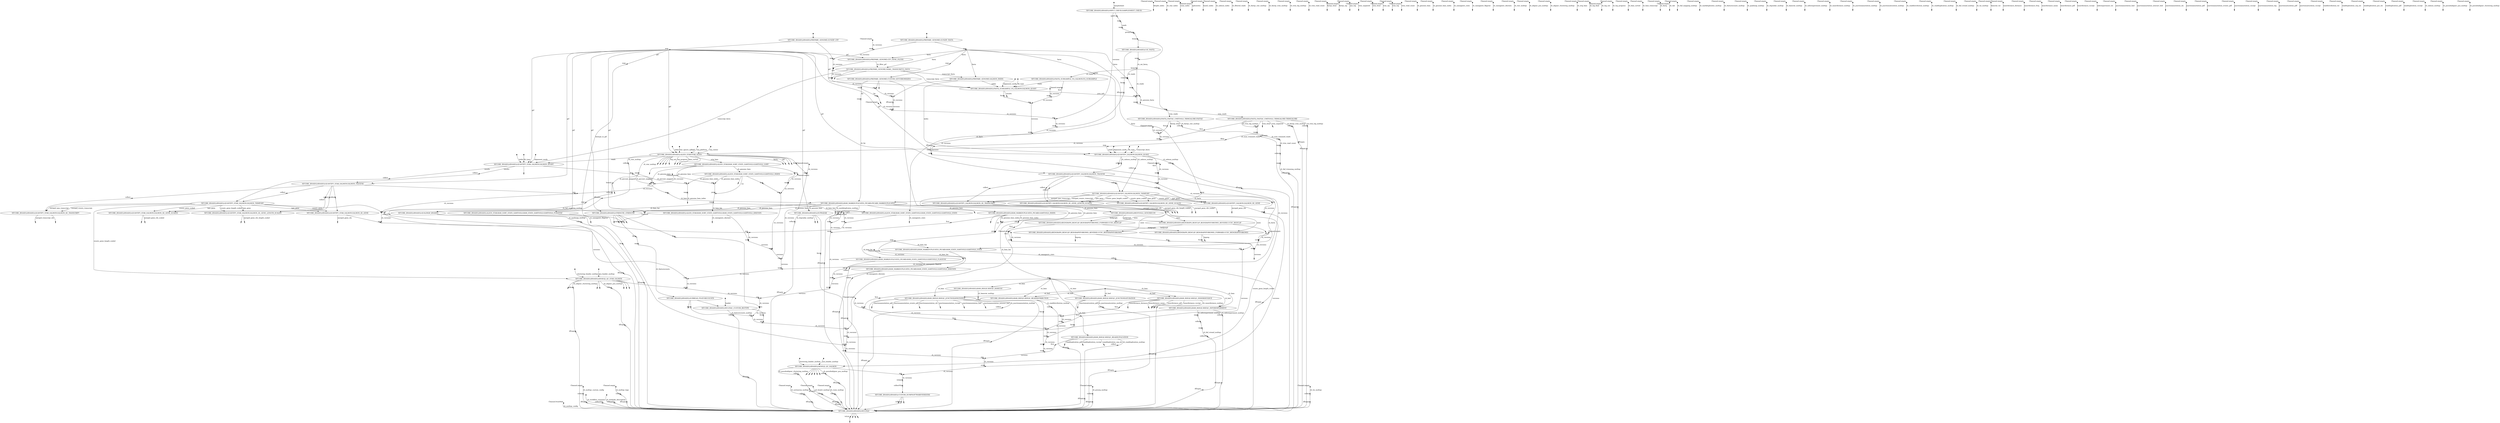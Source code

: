 digraph "dag" {
p0 [shape=point,label="",fixedsize=true,width=0.1,xlabel="Channel.fromPath"];
p564 [label="NFCORE_RNASEQ:RNASEQ:MULTIQC"];
p0 -> p564 [label="ch_multiqc_config"];

p1 [shape=point,label="",fixedsize=true,width=0.1,xlabel="Channel.empty"];
p493 [shape=circle,label="",fixedsize=true,width=0.1,xlabel="collect"];
p1 -> p493 [label="ch_multiqc_custom_config"];

p2 [shape=point,label="",fixedsize=true,width=0.1,xlabel="Channel.empty"];
p500 [shape=circle,label="",fixedsize=true,width=0.1,xlabel="collect"];
p2 -> p500 [label="ch_multiqc_logo"];

p3 [shape=point,label="",fixedsize=true,width=0.1,xlabel="Channel.empty"];
p39 [shape=circle,label="",fixedsize=true,width=0.1,xlabel="mix"];
p3 -> p39 [label="ch_versions"];

p4 [shape=point,label="",fixedsize=true,width=0.1,xlabel="Channel.empty"];
p8 [shape=circle,label="",fixedsize=true,width=0.1,xlabel="mix"];
p4 -> p8 [label="ch_versions"];

p5 [shape=point,label="",fixedsize=true,width=0.1];
p6 [label="NFCORE_RNASEQ:RNASEQ:PREPARE_GENOME:GUNZIP_FASTA"];
p5 -> p6;

p6 [label="NFCORE_RNASEQ:RNASEQ:PREPARE_GENOME:GUNZIP_FASTA"];
p7 [shape=circle,label="",fixedsize=true,width=0.1,xlabel="map"];
p6 -> p7;

p6 [label="NFCORE_RNASEQ:RNASEQ:PREPARE_GENOME:GUNZIP_FASTA"];
p8 [shape=circle,label="",fixedsize=true,width=0.1,xlabel="mix"];
p6 -> p8;

p7 [shape=circle,label="",fixedsize=true,width=0.1,xlabel="map"];
p13 [label="NFCORE_RNASEQ:RNASEQ:PREPARE_GENOME:GTF_GENE_FILTER"];
p7 -> p13 [label="fasta"];

p8 [shape=circle,label="",fixedsize=true,width=0.1,xlabel="mix"];
p12 [shape=circle,label="",fixedsize=true,width=0.1,xlabel="mix"];
p8 -> p12 [label="ch_versions"];

p9 [shape=point,label="",fixedsize=true,width=0.1];
p10 [label="NFCORE_RNASEQ:RNASEQ:PREPARE_GENOME:GUNZIP_GTF"];
p9 -> p10;

p10 [label="NFCORE_RNASEQ:RNASEQ:PREPARE_GENOME:GUNZIP_GTF"];
p11 [shape=circle,label="",fixedsize=true,width=0.1,xlabel="map"];
p10 -> p11;

p10 [label="NFCORE_RNASEQ:RNASEQ:PREPARE_GENOME:GUNZIP_GTF"];
p12 [shape=circle,label="",fixedsize=true,width=0.1,xlabel="mix"];
p10 -> p12;

p11 [shape=circle,label="",fixedsize=true,width=0.1,xlabel="map"];
p13 [label="NFCORE_RNASEQ:RNASEQ:PREPARE_GENOME:GTF_GENE_FILTER"];
p11 -> p13 [label="gtf"];

p12 [shape=circle,label="",fixedsize=true,width=0.1,xlabel="mix"];
p16 [shape=circle,label="",fixedsize=true,width=0.1,xlabel="mix"];
p12 -> p16 [label="ch_versions"];

p13 [label="NFCORE_RNASEQ:RNASEQ:PREPARE_GENOME:GTF_GENE_FILTER"];
p14 [label="NFCORE_RNASEQ:RNASEQ:PREPARE_GENOME:MAKE_TRANSCRIPTS_FASTA"];
p13 -> p14 [label="ch_filter_gtf"];

p13 [label="NFCORE_RNASEQ:RNASEQ:PREPARE_GENOME:GTF_GENE_FILTER"];
p16 [shape=circle,label="",fixedsize=true,width=0.1,xlabel="mix"];
p13 -> p16;

p7 [shape=circle,label="",fixedsize=true,width=0.1,xlabel="map"];
p14 [label="NFCORE_RNASEQ:RNASEQ:PREPARE_GENOME:MAKE_TRANSCRIPTS_FASTA"];
p7 -> p14 [label="fasta"];

p14 [label="NFCORE_RNASEQ:RNASEQ:PREPARE_GENOME:MAKE_TRANSCRIPTS_FASTA"];
p15 [shape=point];
p14 -> p15;

p14 [label="NFCORE_RNASEQ:RNASEQ:PREPARE_GENOME:MAKE_TRANSCRIPTS_FASTA"];
p36 [label="NFCORE_RNASEQ:RNASEQ:PREPARE_GENOME:SALMON_INDEX"];
p14 -> p36 [label="transcript_fasta"];

p14 [label="NFCORE_RNASEQ:RNASEQ:PREPARE_GENOME:MAKE_TRANSCRIPTS_FASTA"];
p17 [shape=circle,label="",fixedsize=true,width=0.1,xlabel="mix"];
p14 -> p17;

p16 [shape=circle,label="",fixedsize=true,width=0.1,xlabel="mix"];
p17 [shape=circle,label="",fixedsize=true,width=0.1,xlabel="mix"];
p16 -> p17 [label="ch_versions"];

p17 [shape=circle,label="",fixedsize=true,width=0.1,xlabel="mix"];
p23 [shape=circle,label="",fixedsize=true,width=0.1,xlabel="mix"];
p17 -> p23 [label="ch_versions"];

p7 [shape=circle,label="",fixedsize=true,width=0.1,xlabel="map"];
p18 [shape=circle,label="",fixedsize=true,width=0.1,xlabel="map"];
p7 -> p18 [label="fasta"];

p18 [shape=circle,label="",fixedsize=true,width=0.1,xlabel="map"];
p19 [label="NFCORE_RNASEQ:RNASEQ:PREPARE_GENOME:CUSTOM_GETCHROMSIZES"];
p18 -> p19;

p19 [label="NFCORE_RNASEQ:RNASEQ:PREPARE_GENOME:CUSTOM_GETCHROMSIZES"];
p22 [shape=circle,label="",fixedsize=true,width=0.1,xlabel="map"];
p19 -> p22;

p19 [label="NFCORE_RNASEQ:RNASEQ:PREPARE_GENOME:CUSTOM_GETCHROMSIZES"];
p21 [shape=circle,label="",fixedsize=true,width=0.1,xlabel="map"];
p19 -> p21;

p19 [label="NFCORE_RNASEQ:RNASEQ:PREPARE_GENOME:CUSTOM_GETCHROMSIZES"];
p20 [shape=point];
p19 -> p20;

p19 [label="NFCORE_RNASEQ:RNASEQ:PREPARE_GENOME:CUSTOM_GETCHROMSIZES"];
p23 [shape=circle,label="",fixedsize=true,width=0.1,xlabel="mix"];
p19 -> p23;

p21 [shape=circle,label="",fixedsize=true,width=0.1,xlabel="map"];
p40 [shape=circle,label="",fixedsize=true,width=0.1,xlabel="map"];
p21 -> p40 [label="fai"];

p22 [shape=circle,label="",fixedsize=true,width=0.1,xlabel="map"];
p307 [label="NFCORE_RNASEQ:RNASEQ:BEDGRAPH_BEDCLIP_BEDGRAPHTOBIGWIG_FORWARD:UCSC_BEDCLIP"];
p22 -> p307 [label="sizes"];

p23 [shape=circle,label="",fixedsize=true,width=0.1,xlabel="mix"];
p37 [shape=circle,label="",fixedsize=true,width=0.1,xlabel="mix"];
p23 -> p37 [label="ch_versions"];

p24 [shape=point,label="",fixedsize=true,width=0.1,xlabel="Channel.empty"];
p25 [shape=point];
p24 -> p25 [label="bbsplit_index"];

p26 [shape=point,label="",fixedsize=true,width=0.1,xlabel="Channel.empty"];
p27 [shape=point];
p26 -> p27 [label="ch_star_index"];

p28 [shape=point,label="",fixedsize=true,width=0.1,xlabel="Channel.empty"];
p29 [shape=point];
p28 -> p29 [label="rsem_index"];

p30 [shape=point,label="",fixedsize=true,width=0.1,xlabel="Channel.empty"];
p31 [shape=point];
p30 -> p31 [label="splicesites"];

p32 [shape=point,label="",fixedsize=true,width=0.1,xlabel="Channel.empty"];
p33 [shape=point];
p32 -> p33 [label="hisat2_index"];

p34 [shape=point,label="",fixedsize=true,width=0.1,xlabel="Channel.empty"];
p35 [shape=point];
p34 -> p35 [label="ch_salmon_index"];

p7 [shape=circle,label="",fixedsize=true,width=0.1,xlabel="map"];
p36 [label="NFCORE_RNASEQ:RNASEQ:PREPARE_GENOME:SALMON_INDEX"];
p7 -> p36 [label="fasta"];

p36 [label="NFCORE_RNASEQ:RNASEQ:PREPARE_GENOME:SALMON_INDEX"];
p66 [label="NFCORE_RNASEQ:RNASEQ:FASTQ_SUBSAMPLE_FQ_SALMON:SALMON_QUANT"];
p36 -> p66 [label="index"];

p36 [label="NFCORE_RNASEQ:RNASEQ:PREPARE_GENOME:SALMON_INDEX"];
p37 [shape=circle,label="",fixedsize=true,width=0.1,xlabel="mix"];
p36 -> p37;

p37 [shape=circle,label="",fixedsize=true,width=0.1,xlabel="mix"];
p38 [shape=circle,label="",fixedsize=true,width=0.1,xlabel="ifEmpty"];
p37 -> p38 [label="ch_versions"];

p38 [shape=circle,label="",fixedsize=true,width=0.1,xlabel="ifEmpty"];
p39 [shape=circle,label="",fixedsize=true,width=0.1,xlabel="mix"];
p38 -> p39 [label="versions"];

p39 [shape=circle,label="",fixedsize=true,width=0.1,xlabel="mix"];
p49 [shape=circle,label="",fixedsize=true,width=0.1,xlabel="mix"];
p39 -> p49 [label="ch_versions"];

p40 [shape=circle,label="",fixedsize=true,width=0.1,xlabel="map"];
p41 [shape=point];
p40 -> p41;

p42 [shape=point,label="",fixedsize=true,width=0.1];
p43 [label="NFCORE_RNASEQ:RNASEQ:INPUT_CHECK:SAMPLESHEET_CHECK"];
p42 -> p43 [label="samplesheet"];

p43 [label="NFCORE_RNASEQ:RNASEQ:INPUT_CHECK:SAMPLESHEET_CHECK"];
p44 [shape=circle,label="",fixedsize=true,width=0.1,xlabel="splitCsv"];
p43 -> p44;

p43 [label="NFCORE_RNASEQ:RNASEQ:INPUT_CHECK:SAMPLESHEET_CHECK"];
p49 [shape=circle,label="",fixedsize=true,width=0.1,xlabel="mix"];
p43 -> p49 [label="versions"];

p44 [shape=circle,label="",fixedsize=true,width=0.1,xlabel="splitCsv"];
p45 [shape=circle,label="",fixedsize=true,width=0.1,xlabel="map"];
p44 -> p45;

p45 [shape=circle,label="",fixedsize=true,width=0.1,xlabel="map"];
p46 [shape=circle,label="",fixedsize=true,width=0.1,xlabel="map"];
p45 -> p46 [label="reads"];

p46 [shape=circle,label="",fixedsize=true,width=0.1,xlabel="map"];
p47 [shape=circle,label="",fixedsize=true,width=0.1,xlabel="groupTuple"];
p46 -> p47;

p47 [shape=circle,label="",fixedsize=true,width=0.1,xlabel="groupTuple"];
p48 [shape=circle,label="",fixedsize=true,width=0.1,xlabel="branch"];
p47 -> p48;

p48 [shape=circle,label="",fixedsize=true,width=0.1,xlabel="branch"];
p50 [label="NFCORE_RNASEQ:RNASEQ:CAT_FASTQ"];
p48 -> p50;

p48 [shape=circle,label="",fixedsize=true,width=0.1,xlabel="branch"];
p51 [shape=circle,label="",fixedsize=true,width=0.1,xlabel="mix"];
p48 -> p51;

p49 [shape=circle,label="",fixedsize=true,width=0.1,xlabel="mix"];
p54 [shape=circle,label="",fixedsize=true,width=0.1,xlabel="mix"];
p49 -> p54 [label="ch_versions"];

p50 [label="NFCORE_RNASEQ:RNASEQ:CAT_FASTQ"];
p51 [shape=circle,label="",fixedsize=true,width=0.1,xlabel="mix"];
p50 -> p51;

p50 [label="NFCORE_RNASEQ:RNASEQ:CAT_FASTQ"];
p52 [shape=circle,label="",fixedsize=true,width=0.1,xlabel="first"];
p50 -> p52;

p51 [shape=circle,label="",fixedsize=true,width=0.1,xlabel="mix"];
p55 [shape=circle,label="",fixedsize=true,width=0.1,xlabel="branch"];
p51 -> p55 [label="ch_cat_fastq"];

p52 [shape=circle,label="",fixedsize=true,width=0.1,xlabel="first"];
p53 [shape=circle,label="",fixedsize=true,width=0.1,xlabel="ifEmpty"];
p52 -> p53;

p53 [shape=circle,label="",fixedsize=true,width=0.1,xlabel="ifEmpty"];
p54 [shape=circle,label="",fixedsize=true,width=0.1,xlabel="mix"];
p53 -> p54;

p54 [shape=circle,label="",fixedsize=true,width=0.1,xlabel="mix"];
p70 [shape=circle,label="",fixedsize=true,width=0.1,xlabel="mix"];
p54 -> p70 [label="ch_versions"];

p55 [shape=circle,label="",fixedsize=true,width=0.1,xlabel="branch"];
p73 [shape=circle,label="",fixedsize=true,width=0.1,xlabel="mix"];
p55 -> p73;

p55 [shape=circle,label="",fixedsize=true,width=0.1,xlabel="branch"];
p56 [shape=circle,label="",fixedsize=true,width=0.1,xlabel="combine"];
p55 -> p56 [label="ch_reads"];

p7 [shape=circle,label="",fixedsize=true,width=0.1,xlabel="map"];
p56 [shape=circle,label="",fixedsize=true,width=0.1,xlabel="combine"];
p7 -> p56 [label="fasta"];

p56 [shape=circle,label="",fixedsize=true,width=0.1,xlabel="combine"];
p57 [shape=circle,label="",fixedsize=true,width=0.1,xlabel="map"];
p56 -> p57;

p57 [shape=circle,label="",fixedsize=true,width=0.1,xlabel="map"];
p58 [shape=circle,label="",fixedsize=true,width=0.1,xlabel="first"];
p57 -> p58;

p58 [shape=circle,label="",fixedsize=true,width=0.1,xlabel="first"];
p59 [shape=point];
p58 -> p59 [label="ch_genome_fasta"];

p60 [shape=point,label="",fixedsize=true,width=0.1,xlabel="Channel.empty"];
p63 [shape=circle,label="",fixedsize=true,width=0.1,xlabel="mix"];
p60 -> p63 [label="ch_versions"];

p55 [shape=circle,label="",fixedsize=true,width=0.1,xlabel="branch"];
p61 [label="NFCORE_RNASEQ:RNASEQ:FASTQ_SUBSAMPLE_FQ_SALMON:FQ_SUBSAMPLE"];
p55 -> p61 [label="ch_reads"];

p61 [label="NFCORE_RNASEQ:RNASEQ:FASTQ_SUBSAMPLE_FQ_SALMON:FQ_SUBSAMPLE"];
p66 [label="NFCORE_RNASEQ:RNASEQ:FASTQ_SUBSAMPLE_FQ_SALMON:SALMON_QUANT"];
p61 -> p66 [label="reads"];

p61 [label="NFCORE_RNASEQ:RNASEQ:FASTQ_SUBSAMPLE_FQ_SALMON:FQ_SUBSAMPLE"];
p62 [shape=circle,label="",fixedsize=true,width=0.1,xlabel="first"];
p61 -> p62;

p62 [shape=circle,label="",fixedsize=true,width=0.1,xlabel="first"];
p63 [shape=circle,label="",fixedsize=true,width=0.1,xlabel="mix"];
p62 -> p63;

p63 [shape=circle,label="",fixedsize=true,width=0.1,xlabel="mix"];
p69 [shape=circle,label="",fixedsize=true,width=0.1,xlabel="mix"];
p63 -> p69 [label="ch_versions"];

p11 [shape=circle,label="",fixedsize=true,width=0.1,xlabel="map"];
p66 [label="NFCORE_RNASEQ:RNASEQ:FASTQ_SUBSAMPLE_FQ_SALMON:SALMON_QUANT"];
p11 -> p66 [label="gtf"];

p14 [label="NFCORE_RNASEQ:RNASEQ:PREPARE_GENOME:MAKE_TRANSCRIPTS_FASTA"];
p66 [label="NFCORE_RNASEQ:RNASEQ:FASTQ_SUBSAMPLE_FQ_SALMON:SALMON_QUANT"];
p14 -> p66 [label="transcript_fasta"];

p64 [shape=point,label="",fixedsize=true,width=0.1];
p66 [label="NFCORE_RNASEQ:RNASEQ:FASTQ_SUBSAMPLE_FQ_SALMON:SALMON_QUANT"];
p64 -> p66 [label="alignment_mode"];

p65 [shape=point,label="",fixedsize=true,width=0.1];
p66 [label="NFCORE_RNASEQ:RNASEQ:FASTQ_SUBSAMPLE_FQ_SALMON:SALMON_QUANT"];
p65 -> p66 [label="lib_type"];

p66 [label="NFCORE_RNASEQ:RNASEQ:FASTQ_SUBSAMPLE_FQ_SALMON:SALMON_QUANT"];
p67 [shape=point];
p66 -> p67 [label="results"];

p66 [label="NFCORE_RNASEQ:RNASEQ:FASTQ_SUBSAMPLE_FQ_SALMON:SALMON_QUANT"];
p71 [shape=circle,label="",fixedsize=true,width=0.1,xlabel="join"];
p66 -> p71 [label="json_info"];

p66 [label="NFCORE_RNASEQ:RNASEQ:FASTQ_SUBSAMPLE_FQ_SALMON:SALMON_QUANT"];
p68 [shape=circle,label="",fixedsize=true,width=0.1,xlabel="first"];
p66 -> p68;

p68 [shape=circle,label="",fixedsize=true,width=0.1,xlabel="first"];
p69 [shape=circle,label="",fixedsize=true,width=0.1,xlabel="mix"];
p68 -> p69;

p69 [shape=circle,label="",fixedsize=true,width=0.1,xlabel="mix"];
p70 [shape=circle,label="",fixedsize=true,width=0.1,xlabel="mix"];
p69 -> p70 [label="versions"];

p70 [shape=circle,label="",fixedsize=true,width=0.1,xlabel="mix"];
p116 [shape=circle,label="",fixedsize=true,width=0.1,xlabel="mix"];
p70 -> p116 [label="ch_versions"];

p55 [shape=circle,label="",fixedsize=true,width=0.1,xlabel="branch"];
p71 [shape=circle,label="",fixedsize=true,width=0.1,xlabel="join"];
p55 -> p71 [label="ch_reads"];

p71 [shape=circle,label="",fixedsize=true,width=0.1,xlabel="join"];
p72 [shape=circle,label="",fixedsize=true,width=0.1,xlabel="map"];
p71 -> p72;

p72 [shape=circle,label="",fixedsize=true,width=0.1,xlabel="map"];
p73 [shape=circle,label="",fixedsize=true,width=0.1,xlabel="mix"];
p72 -> p73;

p73 [shape=circle,label="",fixedsize=true,width=0.1,xlabel="mix"];
p89 [label="NFCORE_RNASEQ:RNASEQ:FASTQ_FASTQC_UMITOOLS_TRIMGALORE:FASTQC"];
p73 -> p89 [label="trim_reads"];

p74 [shape=point,label="",fixedsize=true,width=0.1,xlabel="Channel.empty"];
p75 [shape=point];
p74 -> p75 [label="ch_filtered_reads"];

p76 [shape=point,label="",fixedsize=true,width=0.1,xlabel="Channel.empty"];
p77 [shape=point];
p76 -> p77 [label="ch_fastqc_raw_multiqc"];

p78 [shape=point,label="",fixedsize=true,width=0.1,xlabel="Channel.empty"];
p79 [shape=point];
p78 -> p79 [label="ch_fastqc_trim_multiqc"];

p80 [shape=point,label="",fixedsize=true,width=0.1,xlabel="Channel.empty"];
p81 [shape=point];
p80 -> p81 [label="ch_trim_log_multiqc"];

p82 [shape=point,label="",fixedsize=true,width=0.1,xlabel="Channel.empty"];
p83 [shape=point];
p82 -> p83 [label="ch_trim_read_count"];

p84 [shape=point,label="",fixedsize=true,width=0.1,xlabel="Channel.empty"];
p92 [shape=circle,label="",fixedsize=true,width=0.1,xlabel="mix"];
p84 -> p92 [label="ch_versions"];

p85 [shape=point,label="",fixedsize=true,width=0.1,xlabel="Channel.empty"];
p86 [shape=point];
p85 -> p86 [label="fastqc_html"];

p87 [shape=point,label="",fixedsize=true,width=0.1,xlabel="Channel.empty"];
p88 [shape=point];
p87 -> p88 [label="fastqc_zip"];

p89 [label="NFCORE_RNASEQ:RNASEQ:FASTQ_FASTQC_UMITOOLS_TRIMGALORE:FASTQC"];
p90 [shape=point];
p89 -> p90 [label="fastqc_html"];

p89 [label="NFCORE_RNASEQ:RNASEQ:FASTQ_FASTQC_UMITOOLS_TRIMGALORE:FASTQC"];
p508 [shape=circle,label="",fixedsize=true,width=0.1,xlabel="collect"];
p89 -> p508 [label="ch_fastqc_raw_multiqc"];

p89 [label="NFCORE_RNASEQ:RNASEQ:FASTQ_FASTQC_UMITOOLS_TRIMGALORE:FASTQC"];
p91 [shape=circle,label="",fixedsize=true,width=0.1,xlabel="first"];
p89 -> p91;

p91 [shape=circle,label="",fixedsize=true,width=0.1,xlabel="first"];
p92 [shape=circle,label="",fixedsize=true,width=0.1,xlabel="mix"];
p91 -> p92;

p92 [shape=circle,label="",fixedsize=true,width=0.1,xlabel="mix"];
p109 [shape=circle,label="",fixedsize=true,width=0.1,xlabel="mix"];
p92 -> p109 [label="ch_versions"];

p93 [shape=point,label="",fixedsize=true,width=0.1,xlabel="Channel.empty"];
p94 [shape=point];
p93 -> p94 [label="umi_log"];

p95 [shape=point,label="",fixedsize=true,width=0.1,xlabel="Channel.empty"];
p96 [shape=point];
p95 -> p96 [label="trim_unpaired"];

p97 [shape=point,label="",fixedsize=true,width=0.1,xlabel="Channel.empty"];
p98 [shape=point];
p97 -> p98 [label="trim_html"];

p99 [shape=point,label="",fixedsize=true,width=0.1,xlabel="Channel.empty"];
p100 [shape=point];
p99 -> p100 [label="trim_zip"];

p101 [shape=point,label="",fixedsize=true,width=0.1,xlabel="Channel.empty"];
p102 [shape=point];
p101 -> p102 [label="trim_log"];

p103 [shape=point,label="",fixedsize=true,width=0.1,xlabel="Channel.empty"];
p104 [shape=point];
p103 -> p104 [label="trim_read_count"];

p73 [shape=circle,label="",fixedsize=true,width=0.1,xlabel="mix"];
p105 [label="NFCORE_RNASEQ:RNASEQ:FASTQ_FASTQC_UMITOOLS_TRIMGALORE:TRIMGALORE"];
p73 -> p105 [label="trim_reads"];

p105 [label="NFCORE_RNASEQ:RNASEQ:FASTQ_FASTQC_UMITOOLS_TRIMGALORE:TRIMGALORE"];
p110 [shape=circle,label="",fixedsize=true,width=0.1,xlabel="join"];
p105 -> p110;

p105 [label="NFCORE_RNASEQ:RNASEQ:FASTQ_FASTQC_UMITOOLS_TRIMGALORE:TRIMGALORE"];
p110 [shape=circle,label="",fixedsize=true,width=0.1,xlabel="join"];
p105 -> p110 [label="ch_trim_log_multiqc"];

p105 [label="NFCORE_RNASEQ:RNASEQ:FASTQ_FASTQC_UMITOOLS_TRIMGALORE:TRIMGALORE"];
p107 [shape=point];
p105 -> p107 [label="trim_unpaired"];

p105 [label="NFCORE_RNASEQ:RNASEQ:FASTQ_FASTQC_UMITOOLS_TRIMGALORE:TRIMGALORE"];
p106 [shape=point];
p105 -> p106 [label="trim_html"];

p105 [label="NFCORE_RNASEQ:RNASEQ:FASTQ_FASTQC_UMITOOLS_TRIMGALORE:TRIMGALORE"];
p510 [shape=circle,label="",fixedsize=true,width=0.1,xlabel="collect"];
p105 -> p510 [label="ch_fastqc_trim_multiqc"];

p105 [label="NFCORE_RNASEQ:RNASEQ:FASTQ_FASTQC_UMITOOLS_TRIMGALORE:TRIMGALORE"];
p108 [shape=circle,label="",fixedsize=true,width=0.1,xlabel="first"];
p105 -> p108;

p108 [shape=circle,label="",fixedsize=true,width=0.1,xlabel="first"];
p109 [shape=circle,label="",fixedsize=true,width=0.1,xlabel="mix"];
p108 -> p109;

p109 [shape=circle,label="",fixedsize=true,width=0.1,xlabel="mix"];
p115 [shape=circle,label="",fixedsize=true,width=0.1,xlabel="ifEmpty"];
p109 -> p115 [label="ch_versions"];

p110 [shape=circle,label="",fixedsize=true,width=0.1,xlabel="join"];
p111 [shape=circle,label="",fixedsize=true,width=0.1,xlabel="map"];
p110 -> p111;

p111 [shape=circle,label="",fixedsize=true,width=0.1,xlabel="map"];
p112 [shape=circle,label="",fixedsize=true,width=0.1,xlabel="filter"];
p111 -> p112 [label="ch_num_trimmed_reads"];

p112 [shape=circle,label="",fixedsize=true,width=0.1,xlabel="filter"];
p113 [shape=circle,label="",fixedsize=true,width=0.1,xlabel="map"];
p112 -> p113;

p113 [shape=circle,label="",fixedsize=true,width=0.1,xlabel="map"];
p159 [label="NFCORE_RNASEQ:RNASEQ:ALIGN_STAR:STAR_ALIGN"];
p113 -> p159 [label="reads"];

p111 [shape=circle,label="",fixedsize=true,width=0.1,xlabel="map"];
p114 [shape=circle,label="",fixedsize=true,width=0.1,xlabel="map"];
p111 -> p114 [label="ch_num_trimmed_reads"];

p114 [shape=circle,label="",fixedsize=true,width=0.1,xlabel="map"];
p117 [shape=circle,label="",fixedsize=true,width=0.1,xlabel="map"];
p114 -> p117 [label="ch_trim_read_count"];

p115 [shape=circle,label="",fixedsize=true,width=0.1,xlabel="ifEmpty"];
p116 [shape=circle,label="",fixedsize=true,width=0.1,xlabel="mix"];
p115 -> p116 [label="versions"];

p116 [shape=circle,label="",fixedsize=true,width=0.1,xlabel="mix"];
p198 [shape=circle,label="",fixedsize=true,width=0.1,xlabel="mix"];
p116 -> p198 [label="ch_versions"];

p117 [shape=circle,label="",fixedsize=true,width=0.1,xlabel="map"];
p118 [shape=circle,label="",fixedsize=true,width=0.1,xlabel="collect"];
p117 -> p118;

p118 [shape=circle,label="",fixedsize=true,width=0.1,xlabel="collect"];
p119 [shape=circle,label="",fixedsize=true,width=0.1,xlabel="map"];
p118 -> p119;

p119 [shape=circle,label="",fixedsize=true,width=0.1,xlabel="map"];
p502 [shape=circle,label="",fixedsize=true,width=0.1,xlabel="collectFile"];
p119 -> p502 [label="ch_fail_trimming_multiqc"];

p120 [shape=point,label="",fixedsize=true,width=0.1,xlabel="Channel.empty"];
p514 [shape=circle,label="",fixedsize=true,width=0.1,xlabel="collect"];
p120 -> p514 [label="ch_sortmerna_multiqc"];

p121 [shape=point,label="",fixedsize=true,width=0.1,xlabel="Channel.empty"];
p122 [shape=point];
p121 -> p122 [label="ch_genome_bam"];

p123 [shape=point,label="",fixedsize=true,width=0.1,xlabel="Channel.empty"];
p124 [shape=point];
p123 -> p124 [label="ch_genome_bam_index"];

p125 [shape=point,label="",fixedsize=true,width=0.1,xlabel="Channel.empty"];
p126 [shape=point];
p125 -> p126 [label="ch_samagents_stats"];

p127 [shape=point,label="",fixedsize=true,width=0.1,xlabel="Channel.empty"];
p128 [shape=point];
p127 -> p128 [label="ch_samagents_flagstat"];

p129 [shape=point,label="",fixedsize=true,width=0.1,xlabel="Channel.empty"];
p130 [shape=point];
p129 -> p130 [label="ch_samagents_idxstats"];

p131 [shape=point,label="",fixedsize=true,width=0.1,xlabel="Channel.empty"];
p132 [shape=point];
p131 -> p132 [label="ch_star_multiqc"];

p133 [shape=point,label="",fixedsize=true,width=0.1,xlabel="Channel.empty"];
p134 [shape=point];
p133 -> p134 [label="ch_aligner_pca_multiqc"];

p135 [shape=point,label="",fixedsize=true,width=0.1,xlabel="Channel.empty"];
p136 [shape=point];
p135 -> p136 [label="ch_aligner_clustering_multiqc"];

p7 [shape=circle,label="",fixedsize=true,width=0.1,xlabel="map"];
p137 [shape=circle,label="",fixedsize=true,width=0.1,xlabel="map"];
p7 -> p137 [label="fasta"];

p137 [shape=circle,label="",fixedsize=true,width=0.1,xlabel="map"];
p187 [label="NFCORE_RNASEQ:RNASEQ:ALIGN_STAR:BAM_SORT_STATS_SAMTOOLS:BAM_STATS_SAMTOOLS:SAMTOOLS_STATS"];
p137 -> p187 [label="ch_fasta"];

p138 [shape=point,label="",fixedsize=true,width=0.1,xlabel="Channel.empty"];
p173 [shape=circle,label="",fixedsize=true,width=0.1,xlabel="mix"];
p138 -> p173 [label="ch_versions"];

p139 [shape=point,label="",fixedsize=true,width=0.1,xlabel="Channel.empty"];
p140 [shape=point];
p139 -> p140 [label="ch_orig_bam"];

p141 [shape=point,label="",fixedsize=true,width=0.1,xlabel="Channel.empty"];
p142 [shape=point];
p141 -> p142 [label="ch_log_final"];

p143 [shape=point,label="",fixedsize=true,width=0.1,xlabel="Channel.empty"];
p144 [shape=point];
p143 -> p144 [label="ch_log_out"];

p145 [shape=point,label="",fixedsize=true,width=0.1,xlabel="Channel.empty"];
p146 [shape=point];
p145 -> p146 [label="ch_log_progress"];

p147 [shape=point,label="",fixedsize=true,width=0.1,xlabel="Channel.empty"];
p148 [shape=point];
p147 -> p148 [label="ch_bam_sorted"];

p149 [shape=point,label="",fixedsize=true,width=0.1,xlabel="Channel.empty"];
p150 [shape=point];
p149 -> p150 [label="ch_bam_transcript"];

p151 [shape=point,label="",fixedsize=true,width=0.1,xlabel="Channel.empty"];
p152 [shape=point];
p151 -> p152 [label="ch_fastq"];

p153 [shape=point,label="",fixedsize=true,width=0.1,xlabel="Channel.empty"];
p154 [shape=point];
p153 -> p154 [label="ch_tab"];

p155 [shape=point,label="",fixedsize=true,width=0.1];
p159 [label="NFCORE_RNASEQ:RNASEQ:ALIGN_STAR:STAR_ALIGN"];
p155 -> p159 [label="index"];

p11 [shape=circle,label="",fixedsize=true,width=0.1,xlabel="map"];
p159 [label="NFCORE_RNASEQ:RNASEQ:ALIGN_STAR:STAR_ALIGN"];
p11 -> p159 [label="gtf"];

p156 [shape=point,label="",fixedsize=true,width=0.1];
p159 [label="NFCORE_RNASEQ:RNASEQ:ALIGN_STAR:STAR_ALIGN"];
p156 -> p159 [label="star_ignore_sjdbgtf"];

p157 [shape=point,label="",fixedsize=true,width=0.1];
p159 [label="NFCORE_RNASEQ:RNASEQ:ALIGN_STAR:STAR_ALIGN"];
p157 -> p159 [label="seq_platform"];

p158 [shape=point,label="",fixedsize=true,width=0.1];
p159 [label="NFCORE_RNASEQ:RNASEQ:ALIGN_STAR:STAR_ALIGN"];
p158 -> p159 [label="seq_center"];

p159 [label="NFCORE_RNASEQ:RNASEQ:ALIGN_STAR:STAR_ALIGN"];
p245 [shape=circle,label="",fixedsize=true,width=0.1,xlabel="map"];
p159 -> p245 [label="ch_star_multiqc"];

p159 [label="NFCORE_RNASEQ:RNASEQ:ALIGN_STAR:STAR_ALIGN"];
p171 [shape=point];
p159 -> p171 [label="log_out"];

p159 [label="NFCORE_RNASEQ:RNASEQ:ALIGN_STAR:STAR_ALIGN"];
p170 [shape=point];
p159 -> p170 [label="log_progress"];

p159 [label="NFCORE_RNASEQ:RNASEQ:ALIGN_STAR:STAR_ALIGN"];
p172 [shape=circle,label="",fixedsize=true,width=0.1,xlabel="first"];
p159 -> p172;

p159 [label="NFCORE_RNASEQ:RNASEQ:ALIGN_STAR:STAR_ALIGN"];
p175 [label="NFCORE_RNASEQ:RNASEQ:ALIGN_STAR:BAM_SORT_STATS_SAMTOOLS:SAMTOOLS_SORT"];
p159 -> p175 [label="orig_bam"];

p159 [label="NFCORE_RNASEQ:RNASEQ:ALIGN_STAR:STAR_ALIGN"];
p169 [shape=point];
p159 -> p169 [label="bam_sorted"];

p159 [label="NFCORE_RNASEQ:RNASEQ:ALIGN_STAR:STAR_ALIGN"];
p203 [label="NFCORE_RNASEQ:RNASEQ:QUANTIFY_STAR_SALMON:SALMON_QUANT"];
p159 -> p203 [label="reads"];

p159 [label="NFCORE_RNASEQ:RNASEQ:ALIGN_STAR:STAR_ALIGN"];
p168 [shape=point];
p159 -> p168;

p159 [label="NFCORE_RNASEQ:RNASEQ:ALIGN_STAR:STAR_ALIGN"];
p167 [shape=point];
p159 -> p167 [label="fastq"];

p159 [label="NFCORE_RNASEQ:RNASEQ:ALIGN_STAR:STAR_ALIGN"];
p166 [shape=point];
p159 -> p166 [label="tab"];

p159 [label="NFCORE_RNASEQ:RNASEQ:ALIGN_STAR:STAR_ALIGN"];
p165 [shape=point];
p159 -> p165;

p159 [label="NFCORE_RNASEQ:RNASEQ:ALIGN_STAR:STAR_ALIGN"];
p164 [shape=point];
p159 -> p164;

p159 [label="NFCORE_RNASEQ:RNASEQ:ALIGN_STAR:STAR_ALIGN"];
p163 [shape=point];
p159 -> p163;

p159 [label="NFCORE_RNASEQ:RNASEQ:ALIGN_STAR:STAR_ALIGN"];
p162 [shape=point];
p159 -> p162;

p159 [label="NFCORE_RNASEQ:RNASEQ:ALIGN_STAR:STAR_ALIGN"];
p161 [shape=point];
p159 -> p161;

p159 [label="NFCORE_RNASEQ:RNASEQ:ALIGN_STAR:STAR_ALIGN"];
p160 [shape=point];
p159 -> p160;

p172 [shape=circle,label="",fixedsize=true,width=0.1,xlabel="first"];
p173 [shape=circle,label="",fixedsize=true,width=0.1,xlabel="mix"];
p172 -> p173;

p173 [shape=circle,label="",fixedsize=true,width=0.1,xlabel="mix"];
p197 [shape=circle,label="",fixedsize=true,width=0.1,xlabel="mix"];
p173 -> p197 [label="ch_versions"];

p174 [shape=point,label="",fixedsize=true,width=0.1,xlabel="Channel.empty"];
p178 [shape=circle,label="",fixedsize=true,width=0.1,xlabel="mix"];
p174 -> p178 [label="ch_versions"];

p175 [label="NFCORE_RNASEQ:RNASEQ:ALIGN_STAR:BAM_SORT_STATS_SAMTOOLS:SAMTOOLS_SORT"];
p179 [label="NFCORE_RNASEQ:RNASEQ:ALIGN_STAR:BAM_SORT_STATS_SAMTOOLS:SAMTOOLS_INDEX"];
p175 -> p179 [label="ch_genome_bam"];

p175 [label="NFCORE_RNASEQ:RNASEQ:ALIGN_STAR:BAM_SORT_STATS_SAMTOOLS:SAMTOOLS_SORT"];
p176 [shape=point];
p175 -> p176;

p175 [label="NFCORE_RNASEQ:RNASEQ:ALIGN_STAR:BAM_SORT_STATS_SAMTOOLS:SAMTOOLS_SORT"];
p177 [shape=circle,label="",fixedsize=true,width=0.1,xlabel="first"];
p175 -> p177;

p177 [shape=circle,label="",fixedsize=true,width=0.1,xlabel="first"];
p178 [shape=circle,label="",fixedsize=true,width=0.1,xlabel="mix"];
p177 -> p178;

p178 [shape=circle,label="",fixedsize=true,width=0.1,xlabel="mix"];
p182 [shape=circle,label="",fixedsize=true,width=0.1,xlabel="mix"];
p178 -> p182 [label="ch_versions"];

p179 [label="NFCORE_RNASEQ:RNASEQ:ALIGN_STAR:BAM_SORT_STATS_SAMTOOLS:SAMTOOLS_INDEX"];
p183 [shape=circle,label="",fixedsize=true,width=0.1,xlabel="join"];
p179 -> p183 [label="ch_genome_bam_index"];

p179 [label="NFCORE_RNASEQ:RNASEQ:ALIGN_STAR:BAM_SORT_STATS_SAMTOOLS:SAMTOOLS_INDEX"];
p184 [shape=circle,label="",fixedsize=true,width=0.1,xlabel="join"];
p179 -> p184 [label="csi"];

p179 [label="NFCORE_RNASEQ:RNASEQ:ALIGN_STAR:BAM_SORT_STATS_SAMTOOLS:SAMTOOLS_INDEX"];
p180 [shape=point];
p179 -> p180;

p179 [label="NFCORE_RNASEQ:RNASEQ:ALIGN_STAR:BAM_SORT_STATS_SAMTOOLS:SAMTOOLS_INDEX"];
p181 [shape=circle,label="",fixedsize=true,width=0.1,xlabel="first"];
p179 -> p181;

p181 [shape=circle,label="",fixedsize=true,width=0.1,xlabel="first"];
p182 [shape=circle,label="",fixedsize=true,width=0.1,xlabel="mix"];
p181 -> p182;

p182 [shape=circle,label="",fixedsize=true,width=0.1,xlabel="mix"];
p196 [shape=circle,label="",fixedsize=true,width=0.1,xlabel="mix"];
p182 -> p196 [label="ch_versions"];

p175 [label="NFCORE_RNASEQ:RNASEQ:ALIGN_STAR:BAM_SORT_STATS_SAMTOOLS:SAMTOOLS_SORT"];
p183 [shape=circle,label="",fixedsize=true,width=0.1,xlabel="join"];
p175 -> p183 [label="ch_genome_bam"];

p183 [shape=circle,label="",fixedsize=true,width=0.1,xlabel="join"];
p184 [shape=circle,label="",fixedsize=true,width=0.1,xlabel="join"];
p183 -> p184;

p184 [shape=circle,label="",fixedsize=true,width=0.1,xlabel="join"];
p185 [shape=circle,label="",fixedsize=true,width=0.1,xlabel="map"];
p184 -> p185;

p185 [shape=circle,label="",fixedsize=true,width=0.1,xlabel="map"];
p187 [label="NFCORE_RNASEQ:RNASEQ:ALIGN_STAR:BAM_SORT_STATS_SAMTOOLS:BAM_STATS_SAMTOOLS:SAMTOOLS_STATS"];
p185 -> p187 [label="ch_bam_bai"];

p186 [shape=point,label="",fixedsize=true,width=0.1,xlabel="Channel.empty"];
p189 [shape=circle,label="",fixedsize=true,width=0.1,xlabel="mix"];
p186 -> p189 [label="ch_versions"];

p187 [label="NFCORE_RNASEQ:RNASEQ:ALIGN_STAR:BAM_SORT_STATS_SAMTOOLS:BAM_STATS_SAMTOOLS:SAMTOOLS_STATS"];
p188 [shape=point];
p187 -> p188 [label="ch_samagents_stats"];

p187 [label="NFCORE_RNASEQ:RNASEQ:ALIGN_STAR:BAM_SORT_STATS_SAMTOOLS:BAM_STATS_SAMTOOLS:SAMTOOLS_STATS"];
p189 [shape=circle,label="",fixedsize=true,width=0.1,xlabel="mix"];
p187 -> p189;

p189 [shape=circle,label="",fixedsize=true,width=0.1,xlabel="mix"];
p192 [shape=circle,label="",fixedsize=true,width=0.1,xlabel="mix"];
p189 -> p192 [label="ch_versions"];

p185 [shape=circle,label="",fixedsize=true,width=0.1,xlabel="map"];
p190 [label="NFCORE_RNASEQ:RNASEQ:ALIGN_STAR:BAM_SORT_STATS_SAMTOOLS:BAM_STATS_SAMTOOLS:SAMTOOLS_FLAGSTAT"];
p185 -> p190 [label="ch_bam_bai"];

p190 [label="NFCORE_RNASEQ:RNASEQ:ALIGN_STAR:BAM_SORT_STATS_SAMTOOLS:BAM_STATS_SAMTOOLS:SAMTOOLS_FLAGSTAT"];
p191 [shape=point];
p190 -> p191 [label="ch_samagents_flagstat"];

p190 [label="NFCORE_RNASEQ:RNASEQ:ALIGN_STAR:BAM_SORT_STATS_SAMTOOLS:BAM_STATS_SAMTOOLS:SAMTOOLS_FLAGSTAT"];
p192 [shape=circle,label="",fixedsize=true,width=0.1,xlabel="mix"];
p190 -> p192;

p192 [shape=circle,label="",fixedsize=true,width=0.1,xlabel="mix"];
p195 [shape=circle,label="",fixedsize=true,width=0.1,xlabel="mix"];
p192 -> p195 [label="ch_versions"];

p185 [shape=circle,label="",fixedsize=true,width=0.1,xlabel="map"];
p193 [label="NFCORE_RNASEQ:RNASEQ:ALIGN_STAR:BAM_SORT_STATS_SAMTOOLS:BAM_STATS_SAMTOOLS:SAMTOOLS_IDXSTATS"];
p185 -> p193 [label="ch_bam_bai"];

p193 [label="NFCORE_RNASEQ:RNASEQ:ALIGN_STAR:BAM_SORT_STATS_SAMTOOLS:BAM_STATS_SAMTOOLS:SAMTOOLS_IDXSTATS"];
p194 [shape=point];
p193 -> p194 [label="ch_samagents_idxstats"];

p193 [label="NFCORE_RNASEQ:RNASEQ:ALIGN_STAR:BAM_SORT_STATS_SAMTOOLS:BAM_STATS_SAMTOOLS:SAMTOOLS_IDXSTATS"];
p195 [shape=circle,label="",fixedsize=true,width=0.1,xlabel="mix"];
p193 -> p195;

p195 [shape=circle,label="",fixedsize=true,width=0.1,xlabel="mix"];
p196 [shape=circle,label="",fixedsize=true,width=0.1,xlabel="mix"];
p195 -> p196 [label="versions"];

p196 [shape=circle,label="",fixedsize=true,width=0.1,xlabel="mix"];
p197 [shape=circle,label="",fixedsize=true,width=0.1,xlabel="mix"];
p196 -> p197 [label="versions"];

p197 [shape=circle,label="",fixedsize=true,width=0.1,xlabel="mix"];
p198 [shape=circle,label="",fixedsize=true,width=0.1,xlabel="mix"];
p197 -> p198 [label="versions"];

p198 [shape=circle,label="",fixedsize=true,width=0.1,xlabel="mix"];
p230 [shape=circle,label="",fixedsize=true,width=0.1,xlabel="mix"];
p198 -> p230 [label="ch_versions"];

p199 [shape=point,label="",fixedsize=true,width=0.1,xlabel="Channel.empty"];
p206 [shape=circle,label="",fixedsize=true,width=0.1,xlabel="mix"];
p199 -> p206 [label="ch_versions"];

p200 [shape=point,label="",fixedsize=true,width=0.1];
p203 [label="NFCORE_RNASEQ:RNASEQ:QUANTIFY_STAR_SALMON:SALMON_QUANT"];
p200 -> p203 [label="index"];

p11 [shape=circle,label="",fixedsize=true,width=0.1,xlabel="map"];
p203 [label="NFCORE_RNASEQ:RNASEQ:QUANTIFY_STAR_SALMON:SALMON_QUANT"];
p11 -> p203 [label="gtf"];

p14 [label="NFCORE_RNASEQ:RNASEQ:PREPARE_GENOME:MAKE_TRANSCRIPTS_FASTA"];
p203 [label="NFCORE_RNASEQ:RNASEQ:QUANTIFY_STAR_SALMON:SALMON_QUANT"];
p14 -> p203 [label="transcript_fasta"];

p201 [shape=point,label="",fixedsize=true,width=0.1];
p203 [label="NFCORE_RNASEQ:RNASEQ:QUANTIFY_STAR_SALMON:SALMON_QUANT"];
p201 -> p203 [label="alignment_mode"];

p202 [shape=point,label="",fixedsize=true,width=0.1];
p203 [label="NFCORE_RNASEQ:RNASEQ:QUANTIFY_STAR_SALMON:SALMON_QUANT"];
p202 -> p203 [label="lib_type"];

p203 [label="NFCORE_RNASEQ:RNASEQ:QUANTIFY_STAR_SALMON:SALMON_QUANT"];
p207 [shape=circle,label="",fixedsize=true,width=0.1,xlabel="collect"];
p203 -> p207 [label="results"];

p203 [label="NFCORE_RNASEQ:RNASEQ:QUANTIFY_STAR_SALMON:SALMON_QUANT"];
p204 [shape=point];
p203 -> p204;

p203 [label="NFCORE_RNASEQ:RNASEQ:QUANTIFY_STAR_SALMON:SALMON_QUANT"];
p205 [shape=circle,label="",fixedsize=true,width=0.1,xlabel="first"];
p203 -> p205;

p205 [shape=circle,label="",fixedsize=true,width=0.1,xlabel="first"];
p206 [shape=circle,label="",fixedsize=true,width=0.1,xlabel="mix"];
p205 -> p206;

p206 [shape=circle,label="",fixedsize=true,width=0.1,xlabel="mix"];
p209 [shape=circle,label="",fixedsize=true,width=0.1,xlabel="mix"];
p206 -> p209 [label="ch_versions"];

p207 [shape=circle,label="",fixedsize=true,width=0.1,xlabel="collect"];
p208 [label="NFCORE_RNASEQ:RNASEQ:QUANTIFY_STAR_SALMON:SALMON_TX2GENE"];
p207 -> p208;

p11 [shape=circle,label="",fixedsize=true,width=0.1,xlabel="map"];
p208 [label="NFCORE_RNASEQ:RNASEQ:QUANTIFY_STAR_SALMON:SALMON_TX2GENE"];
p11 -> p208 [label="gtf"];

p208 [label="NFCORE_RNASEQ:RNASEQ:QUANTIFY_STAR_SALMON:SALMON_TX2GENE"];
p211 [shape=circle,label="",fixedsize=true,width=0.1,xlabel="collect"];
p208 -> p211;

p208 [label="NFCORE_RNASEQ:RNASEQ:QUANTIFY_STAR_SALMON:SALMON_TX2GENE"];
p209 [shape=circle,label="",fixedsize=true,width=0.1,xlabel="mix"];
p208 -> p209;

p209 [shape=circle,label="",fixedsize=true,width=0.1,xlabel="mix"];
p213 [shape=circle,label="",fixedsize=true,width=0.1,xlabel="mix"];
p209 -> p213 [label="ch_versions"];

p203 [label="NFCORE_RNASEQ:RNASEQ:QUANTIFY_STAR_SALMON:SALMON_QUANT"];
p210 [shape=circle,label="",fixedsize=true,width=0.1,xlabel="collect"];
p203 -> p210 [label="results"];

p210 [shape=circle,label="",fixedsize=true,width=0.1,xlabel="collect"];
p212 [label="NFCORE_RNASEQ:RNASEQ:QUANTIFY_STAR_SALMON:SALMON_TXIMPORT"];
p210 -> p212;

p211 [shape=circle,label="",fixedsize=true,width=0.1,xlabel="collect"];
p212 [label="NFCORE_RNASEQ:RNASEQ:QUANTIFY_STAR_SALMON:SALMON_TXIMPORT"];
p211 -> p212;

p212 [label="NFCORE_RNASEQ:RNASEQ:QUANTIFY_STAR_SALMON:SALMON_TXIMPORT"];
p215 [label="NFCORE_RNASEQ:RNASEQ:QUANTIFY_STAR_SALMON:SALMON_SE_GENE"];
p212 -> p215 [label="tpm_gene"];

p212 [label="NFCORE_RNASEQ:RNASEQ:QUANTIFY_STAR_SALMON:SALMON_TXIMPORT"];
p215 [label="NFCORE_RNASEQ:RNASEQ:QUANTIFY_STAR_SALMON:SALMON_SE_GENE"];
p212 -> p215 [label="counts_gene"];

p212 [label="NFCORE_RNASEQ:RNASEQ:QUANTIFY_STAR_SALMON:SALMON_TXIMPORT"];
p219 [label="NFCORE_RNASEQ:RNASEQ:QUANTIFY_STAR_SALMON:SALMON_SE_GENE_LENGTH_SCALED"];
p212 -> p219 [label="counts_gene_length_scaled"];

p212 [label="NFCORE_RNASEQ:RNASEQ:QUANTIFY_STAR_SALMON:SALMON_TXIMPORT"];
p223 [label="NFCORE_RNASEQ:RNASEQ:QUANTIFY_STAR_SALMON:SALMON_SE_GENE_SCALED"];
p212 -> p223 [label="counts_gene_scaled"];

p212 [label="NFCORE_RNASEQ:RNASEQ:QUANTIFY_STAR_SALMON:SALMON_TXIMPORT"];
p227 [label="NFCORE_RNASEQ:RNASEQ:QUANTIFY_STAR_SALMON:SALMON_SE_TRANSCRIPT"];
p212 -> p227 [label="merged_tpm_transcript"];

p212 [label="NFCORE_RNASEQ:RNASEQ:QUANTIFY_STAR_SALMON:SALMON_TXIMPORT"];
p227 [label="NFCORE_RNASEQ:RNASEQ:QUANTIFY_STAR_SALMON:SALMON_SE_TRANSCRIPT"];
p212 -> p227 [label="merged_counts_transcript"];

p212 [label="NFCORE_RNASEQ:RNASEQ:QUANTIFY_STAR_SALMON:SALMON_TXIMPORT"];
p213 [shape=circle,label="",fixedsize=true,width=0.1,xlabel="mix"];
p212 -> p213;

p213 [shape=circle,label="",fixedsize=true,width=0.1,xlabel="mix"];
p217 [shape=circle,label="",fixedsize=true,width=0.1,xlabel="mix"];
p213 -> p217 [label="ch_versions"];

p208 [label="NFCORE_RNASEQ:RNASEQ:QUANTIFY_STAR_SALMON:SALMON_TX2GENE"];
p214 [shape=circle,label="",fixedsize=true,width=0.1,xlabel="collect"];
p208 -> p214;

p214 [shape=circle,label="",fixedsize=true,width=0.1,xlabel="collect"];
p215 [label="NFCORE_RNASEQ:RNASEQ:QUANTIFY_STAR_SALMON:SALMON_SE_GENE"];
p214 -> p215;

p215 [label="NFCORE_RNASEQ:RNASEQ:QUANTIFY_STAR_SALMON:SALMON_SE_GENE"];
p216 [shape=point];
p215 -> p216 [label="merged_gene_rds"];

p215 [label="NFCORE_RNASEQ:RNASEQ:QUANTIFY_STAR_SALMON:SALMON_SE_GENE"];
p217 [shape=circle,label="",fixedsize=true,width=0.1,xlabel="mix"];
p215 -> p217;

p217 [shape=circle,label="",fixedsize=true,width=0.1,xlabel="mix"];
p230 [shape=circle,label="",fixedsize=true,width=0.1,xlabel="mix"];
p217 -> p230 [label="versions"];

p208 [label="NFCORE_RNASEQ:RNASEQ:QUANTIFY_STAR_SALMON:SALMON_TX2GENE"];
p218 [shape=circle,label="",fixedsize=true,width=0.1,xlabel="collect"];
p208 -> p218;

p218 [shape=circle,label="",fixedsize=true,width=0.1,xlabel="collect"];
p219 [label="NFCORE_RNASEQ:RNASEQ:QUANTIFY_STAR_SALMON:SALMON_SE_GENE_LENGTH_SCALED"];
p218 -> p219;

p212 [label="NFCORE_RNASEQ:RNASEQ:QUANTIFY_STAR_SALMON:SALMON_TXIMPORT"];
p219 [label="NFCORE_RNASEQ:RNASEQ:QUANTIFY_STAR_SALMON:SALMON_SE_GENE_LENGTH_SCALED"];
p212 -> p219 [label="tpm_gene"];

p219 [label="NFCORE_RNASEQ:RNASEQ:QUANTIFY_STAR_SALMON:SALMON_SE_GENE_LENGTH_SCALED"];
p221 [shape=point];
p219 -> p221 [label="merged_gene_rds_length_scaled"];

p219 [label="NFCORE_RNASEQ:RNASEQ:QUANTIFY_STAR_SALMON:SALMON_SE_GENE_LENGTH_SCALED"];
p220 [shape=point];
p219 -> p220;

p208 [label="NFCORE_RNASEQ:RNASEQ:QUANTIFY_STAR_SALMON:SALMON_TX2GENE"];
p222 [shape=circle,label="",fixedsize=true,width=0.1,xlabel="collect"];
p208 -> p222;

p222 [shape=circle,label="",fixedsize=true,width=0.1,xlabel="collect"];
p223 [label="NFCORE_RNASEQ:RNASEQ:QUANTIFY_STAR_SALMON:SALMON_SE_GENE_SCALED"];
p222 -> p223;

p212 [label="NFCORE_RNASEQ:RNASEQ:QUANTIFY_STAR_SALMON:SALMON_TXIMPORT"];
p223 [label="NFCORE_RNASEQ:RNASEQ:QUANTIFY_STAR_SALMON:SALMON_SE_GENE_SCALED"];
p212 -> p223 [label="tpm_gene"];

p223 [label="NFCORE_RNASEQ:RNASEQ:QUANTIFY_STAR_SALMON:SALMON_SE_GENE_SCALED"];
p225 [shape=point];
p223 -> p225 [label="merged_gene_rds_scaled"];

p223 [label="NFCORE_RNASEQ:RNASEQ:QUANTIFY_STAR_SALMON:SALMON_SE_GENE_SCALED"];
p224 [shape=point];
p223 -> p224;

p208 [label="NFCORE_RNASEQ:RNASEQ:QUANTIFY_STAR_SALMON:SALMON_TX2GENE"];
p226 [shape=circle,label="",fixedsize=true,width=0.1,xlabel="collect"];
p208 -> p226;

p226 [shape=circle,label="",fixedsize=true,width=0.1,xlabel="collect"];
p227 [label="NFCORE_RNASEQ:RNASEQ:QUANTIFY_STAR_SALMON:SALMON_SE_TRANSCRIPT"];
p226 -> p227;

p227 [label="NFCORE_RNASEQ:RNASEQ:QUANTIFY_STAR_SALMON:SALMON_SE_TRANSCRIPT"];
p229 [shape=point];
p227 -> p229 [label="merged_transcript_rds"];

p227 [label="NFCORE_RNASEQ:RNASEQ:QUANTIFY_STAR_SALMON:SALMON_SE_TRANSCRIPT"];
p228 [shape=point];
p227 -> p228;

p230 [shape=circle,label="",fixedsize=true,width=0.1,xlabel="mix"];
p240 [shape=circle,label="",fixedsize=true,width=0.1,xlabel="mix"];
p230 -> p240 [label="ch_versions"];

p212 [label="NFCORE_RNASEQ:RNASEQ:QUANTIFY_STAR_SALMON:SALMON_TXIMPORT"];
p233 [label="NFCORE_RNASEQ:RNASEQ:DESEQ2_QC_STAR_SALMON"];
p212 -> p233 [label="counts_gene_length_scaled"];

p231 [shape=point,label="",fixedsize=true,width=0.1];
p233 [label="NFCORE_RNASEQ:RNASEQ:DESEQ2_QC_STAR_SALMON"];
p231 -> p233 [label="pca_header_multiqc"];

p232 [shape=point,label="",fixedsize=true,width=0.1];
p233 [label="NFCORE_RNASEQ:RNASEQ:DESEQ2_QC_STAR_SALMON"];
p232 -> p233 [label="clustering_header_multiqc"];

p233 [label="NFCORE_RNASEQ:RNASEQ:DESEQ2_QC_STAR_SALMON"];
p239 [shape=point];
p233 -> p239;

p233 [label="NFCORE_RNASEQ:RNASEQ:DESEQ2_QC_STAR_SALMON"];
p238 [shape=point];
p233 -> p238;

p233 [label="NFCORE_RNASEQ:RNASEQ:DESEQ2_QC_STAR_SALMON"];
p237 [shape=point];
p233 -> p237;

p233 [label="NFCORE_RNASEQ:RNASEQ:DESEQ2_QC_STAR_SALMON"];
p534 [shape=circle,label="",fixedsize=true,width=0.1,xlabel="collect"];
p233 -> p534 [label="ch_aligner_pca_multiqc"];

p233 [label="NFCORE_RNASEQ:RNASEQ:DESEQ2_QC_STAR_SALMON"];
p236 [shape=point];
p233 -> p236;

p233 [label="NFCORE_RNASEQ:RNASEQ:DESEQ2_QC_STAR_SALMON"];
p536 [shape=circle,label="",fixedsize=true,width=0.1,xlabel="collect"];
p233 -> p536 [label="ch_aligner_clustering_multiqc"];

p233 [label="NFCORE_RNASEQ:RNASEQ:DESEQ2_QC_STAR_SALMON"];
p235 [shape=point];
p233 -> p235;

p233 [label="NFCORE_RNASEQ:RNASEQ:DESEQ2_QC_STAR_SALMON"];
p234 [shape=point];
p233 -> p234;

p233 [label="NFCORE_RNASEQ:RNASEQ:DESEQ2_QC_STAR_SALMON"];
p240 [shape=circle,label="",fixedsize=true,width=0.1,xlabel="mix"];
p233 -> p240;

p240 [shape=circle,label="",fixedsize=true,width=0.1,xlabel="mix"];
p280 [shape=circle,label="",fixedsize=true,width=0.1,xlabel="mix"];
p240 -> p280 [label="ch_versions"];

p241 [shape=point,label="",fixedsize=true,width=0.1,xlabel="Channel.empty"];
p520 [shape=circle,label="",fixedsize=true,width=0.1,xlabel="collect"];
p241 -> p520 [label="ch_rsem_multiqc"];

p242 [shape=point,label="",fixedsize=true,width=0.1,xlabel="Channel.empty"];
p518 [shape=circle,label="",fixedsize=true,width=0.1,xlabel="collect"];
p242 -> p518 [label="ch_hisat2_multiqc"];

p243 [shape=point,label="",fixedsize=true,width=0.1,xlabel="Channel.empty"];
p244 [shape=point];
p243 -> p244 [label="ch_fail_mapping_multiqc"];

p245 [shape=circle,label="",fixedsize=true,width=0.1,xlabel="map"];
p246 [shape=circle,label="",fixedsize=true,width=0.1,xlabel="join"];
p245 -> p246 [label="ch_percent_mapped"];

p175 [label="NFCORE_RNASEQ:RNASEQ:ALIGN_STAR:BAM_SORT_STATS_SAMTOOLS:SAMTOOLS_SORT"];
p246 [shape=circle,label="",fixedsize=true,width=0.1,xlabel="join"];
p175 -> p246 [label="ch_genome_bam"];

p246 [shape=circle,label="",fixedsize=true,width=0.1,xlabel="join"];
p247 [shape=circle,label="",fixedsize=true,width=0.1,xlabel="map"];
p246 -> p247;

p247 [shape=circle,label="",fixedsize=true,width=0.1,xlabel="map"];
p261 [label="NFCORE_RNASEQ:RNASEQ:BAM_MARKDUPLICATES_PICARD:PICARD_MARKDUPLICATES"];
p247 -> p261 [label="ch_bam"];

p245 [shape=circle,label="",fixedsize=true,width=0.1,xlabel="map"];
p248 [shape=circle,label="",fixedsize=true,width=0.1,xlabel="join"];
p245 -> p248 [label="ch_percent_mapped"];

p179 [label="NFCORE_RNASEQ:RNASEQ:ALIGN_STAR:BAM_SORT_STATS_SAMTOOLS:SAMTOOLS_INDEX"];
p248 [shape=circle,label="",fixedsize=true,width=0.1,xlabel="join"];
p179 -> p248 [label="ch_genome_bam_index"];

p248 [shape=circle,label="",fixedsize=true,width=0.1,xlabel="join"];
p249 [shape=circle,label="",fixedsize=true,width=0.1,xlabel="map"];
p248 -> p249;

p249 [shape=circle,label="",fixedsize=true,width=0.1,xlabel="map"];
p250 [shape=point];
p249 -> p250 [label="ch_genome_bam_index"];

p245 [shape=circle,label="",fixedsize=true,width=0.1,xlabel="map"];
p251 [shape=circle,label="",fixedsize=true,width=0.1,xlabel="branch"];
p245 -> p251 [label="ch_percent_mapped"];

p251 [shape=circle,label="",fixedsize=true,width=0.1,xlabel="branch"];
p253 [shape=circle,label="",fixedsize=true,width=0.1,xlabel="collect"];
p251 -> p253;

p251 [shape=circle,label="",fixedsize=true,width=0.1,xlabel="branch"];
p252 [shape=point];
p251 -> p252;

p253 [shape=circle,label="",fixedsize=true,width=0.1,xlabel="collect"];
p254 [shape=circle,label="",fixedsize=true,width=0.1,xlabel="map"];
p253 -> p254;

p254 [shape=circle,label="",fixedsize=true,width=0.1,xlabel="map"];
p504 [shape=circle,label="",fixedsize=true,width=0.1,xlabel="collectFile"];
p254 -> p504 [label="ch_fail_mapping_multiqc"];

p255 [shape=point,label="",fixedsize=true,width=0.1,xlabel="Channel.empty"];
p542 [shape=circle,label="",fixedsize=true,width=0.1,xlabel="collect"];
p255 -> p542 [label="ch_preseq_multiqc"];

p256 [shape=point,label="",fixedsize=true,width=0.1,xlabel="Channel.empty"];
p257 [shape=point];
p256 -> p257 [label="ch_markduplicates_multiqc"];

p7 [shape=circle,label="",fixedsize=true,width=0.1,xlabel="map"];
p258 [shape=circle,label="",fixedsize=true,width=0.1,xlabel="map"];
p7 -> p258 [label="fasta"];

p258 [shape=circle,label="",fixedsize=true,width=0.1,xlabel="map"];
p261 [label="NFCORE_RNASEQ:RNASEQ:BAM_MARKDUPLICATES_PICARD:PICARD_MARKDUPLICATES"];
p258 -> p261 [label="ch_fasta"];

p21 [shape=circle,label="",fixedsize=true,width=0.1,xlabel="map"];
p259 [shape=circle,label="",fixedsize=true,width=0.1,xlabel="map"];
p21 -> p259 [label="fai"];

p259 [shape=circle,label="",fixedsize=true,width=0.1,xlabel="map"];
p261 [label="NFCORE_RNASEQ:RNASEQ:BAM_MARKDUPLICATES_PICARD:PICARD_MARKDUPLICATES"];
p259 -> p261 [label="ch_fai"];

p260 [shape=point,label="",fixedsize=true,width=0.1,xlabel="Channel.empty"];
p264 [shape=circle,label="",fixedsize=true,width=0.1,xlabel="mix"];
p260 -> p264 [label="ch_versions"];

p261 [label="NFCORE_RNASEQ:RNASEQ:BAM_MARKDUPLICATES_PICARD:PICARD_MARKDUPLICATES"];
p265 [label="NFCORE_RNASEQ:RNASEQ:BAM_MARKDUPLICATES_PICARD:SAMTOOLS_INDEX"];
p261 -> p265 [label="ch_genome_bam"];

p261 [label="NFCORE_RNASEQ:RNASEQ:BAM_MARKDUPLICATES_PICARD:PICARD_MARKDUPLICATES"];
p262 [shape=point];
p261 -> p262;

p261 [label="NFCORE_RNASEQ:RNASEQ:BAM_MARKDUPLICATES_PICARD:PICARD_MARKDUPLICATES"];
p530 [shape=circle,label="",fixedsize=true,width=0.1,xlabel="collect"];
p261 -> p530 [label="ch_markduplicates_multiqc"];

p261 [label="NFCORE_RNASEQ:RNASEQ:BAM_MARKDUPLICATES_PICARD:PICARD_MARKDUPLICATES"];
p263 [shape=circle,label="",fixedsize=true,width=0.1,xlabel="first"];
p261 -> p263;

p263 [shape=circle,label="",fixedsize=true,width=0.1,xlabel="first"];
p264 [shape=circle,label="",fixedsize=true,width=0.1,xlabel="mix"];
p263 -> p264;

p264 [shape=circle,label="",fixedsize=true,width=0.1,xlabel="mix"];
p268 [shape=circle,label="",fixedsize=true,width=0.1,xlabel="mix"];
p264 -> p268 [label="ch_versions"];

p265 [label="NFCORE_RNASEQ:RNASEQ:BAM_MARKDUPLICATES_PICARD:SAMTOOLS_INDEX"];
p269 [shape=circle,label="",fixedsize=true,width=0.1,xlabel="join"];
p265 -> p269 [label="ch_genome_bam_index"];

p265 [label="NFCORE_RNASEQ:RNASEQ:BAM_MARKDUPLICATES_PICARD:SAMTOOLS_INDEX"];
p270 [shape=circle,label="",fixedsize=true,width=0.1,xlabel="join"];
p265 -> p270 [label="csi"];

p265 [label="NFCORE_RNASEQ:RNASEQ:BAM_MARKDUPLICATES_PICARD:SAMTOOLS_INDEX"];
p266 [shape=point];
p265 -> p266;

p265 [label="NFCORE_RNASEQ:RNASEQ:BAM_MARKDUPLICATES_PICARD:SAMTOOLS_INDEX"];
p267 [shape=circle,label="",fixedsize=true,width=0.1,xlabel="first"];
p265 -> p267;

p267 [shape=circle,label="",fixedsize=true,width=0.1,xlabel="first"];
p268 [shape=circle,label="",fixedsize=true,width=0.1,xlabel="mix"];
p267 -> p268;

p268 [shape=circle,label="",fixedsize=true,width=0.1,xlabel="mix"];
p279 [shape=circle,label="",fixedsize=true,width=0.1,xlabel="mix"];
p268 -> p279 [label="ch_versions"];

p261 [label="NFCORE_RNASEQ:RNASEQ:BAM_MARKDUPLICATES_PICARD:PICARD_MARKDUPLICATES"];
p269 [shape=circle,label="",fixedsize=true,width=0.1,xlabel="join"];
p261 -> p269 [label="ch_genome_bam"];

p269 [shape=circle,label="",fixedsize=true,width=0.1,xlabel="join"];
p270 [shape=circle,label="",fixedsize=true,width=0.1,xlabel="join"];
p269 -> p270;

p270 [shape=circle,label="",fixedsize=true,width=0.1,xlabel="join"];
p271 [shape=circle,label="",fixedsize=true,width=0.1,xlabel="map"];
p270 -> p271;

p271 [shape=circle,label="",fixedsize=true,width=0.1,xlabel="map"];
p273 [label="NFCORE_RNASEQ:RNASEQ:BAM_MARKDUPLICATES_PICARD:BAM_STATS_SAMTOOLS:SAMTOOLS_STATS"];
p271 -> p273 [label="ch_bam_bai"];

p272 [shape=point,label="",fixedsize=true,width=0.1,xlabel="Channel.empty"];
p274 [shape=circle,label="",fixedsize=true,width=0.1,xlabel="mix"];
p272 -> p274 [label="ch_versions"];

p258 [shape=circle,label="",fixedsize=true,width=0.1,xlabel="map"];
p273 [label="NFCORE_RNASEQ:RNASEQ:BAM_MARKDUPLICATES_PICARD:BAM_STATS_SAMTOOLS:SAMTOOLS_STATS"];
p258 -> p273 [label="ch_fasta"];

p273 [label="NFCORE_RNASEQ:RNASEQ:BAM_MARKDUPLICATES_PICARD:BAM_STATS_SAMTOOLS:SAMTOOLS_STATS"];
p524 [shape=circle,label="",fixedsize=true,width=0.1,xlabel="collect"];
p273 -> p524 [label="ch_samagents_stats"];

p273 [label="NFCORE_RNASEQ:RNASEQ:BAM_MARKDUPLICATES_PICARD:BAM_STATS_SAMTOOLS:SAMTOOLS_STATS"];
p274 [shape=circle,label="",fixedsize=true,width=0.1,xlabel="mix"];
p273 -> p274;

p274 [shape=circle,label="",fixedsize=true,width=0.1,xlabel="mix"];
p276 [shape=circle,label="",fixedsize=true,width=0.1,xlabel="mix"];
p274 -> p276 [label="ch_versions"];

p271 [shape=circle,label="",fixedsize=true,width=0.1,xlabel="map"];
p275 [label="NFCORE_RNASEQ:RNASEQ:BAM_MARKDUPLICATES_PICARD:BAM_STATS_SAMTOOLS:SAMTOOLS_FLAGSTAT"];
p271 -> p275 [label="ch_bam_bai"];

p275 [label="NFCORE_RNASEQ:RNASEQ:BAM_MARKDUPLICATES_PICARD:BAM_STATS_SAMTOOLS:SAMTOOLS_FLAGSTAT"];
p526 [shape=circle,label="",fixedsize=true,width=0.1,xlabel="collect"];
p275 -> p526 [label="ch_samagents_flagstat"];

p275 [label="NFCORE_RNASEQ:RNASEQ:BAM_MARKDUPLICATES_PICARD:BAM_STATS_SAMTOOLS:SAMTOOLS_FLAGSTAT"];
p276 [shape=circle,label="",fixedsize=true,width=0.1,xlabel="mix"];
p275 -> p276;

p276 [shape=circle,label="",fixedsize=true,width=0.1,xlabel="mix"];
p278 [shape=circle,label="",fixedsize=true,width=0.1,xlabel="mix"];
p276 -> p278 [label="ch_versions"];

p271 [shape=circle,label="",fixedsize=true,width=0.1,xlabel="map"];
p277 [label="NFCORE_RNASEQ:RNASEQ:BAM_MARKDUPLICATES_PICARD:BAM_STATS_SAMTOOLS:SAMTOOLS_IDXSTATS"];
p271 -> p277 [label="ch_bam_bai"];

p277 [label="NFCORE_RNASEQ:RNASEQ:BAM_MARKDUPLICATES_PICARD:BAM_STATS_SAMTOOLS:SAMTOOLS_IDXSTATS"];
p528 [shape=circle,label="",fixedsize=true,width=0.1,xlabel="collect"];
p277 -> p528 [label="ch_samagents_idxstats"];

p277 [label="NFCORE_RNASEQ:RNASEQ:BAM_MARKDUPLICATES_PICARD:BAM_STATS_SAMTOOLS:SAMTOOLS_IDXSTATS"];
p278 [shape=circle,label="",fixedsize=true,width=0.1,xlabel="mix"];
p277 -> p278;

p278 [shape=circle,label="",fixedsize=true,width=0.1,xlabel="mix"];
p279 [shape=circle,label="",fixedsize=true,width=0.1,xlabel="mix"];
p278 -> p279 [label="versions"];

p279 [shape=circle,label="",fixedsize=true,width=0.1,xlabel="mix"];
p280 [shape=circle,label="",fixedsize=true,width=0.1,xlabel="mix"];
p279 -> p280 [label="versions"];

p280 [shape=circle,label="",fixedsize=true,width=0.1,xlabel="mix"];
p287 [shape=circle,label="",fixedsize=true,width=0.1,xlabel="mix"];
p280 -> p287 [label="ch_versions"];

p261 [label="NFCORE_RNASEQ:RNASEQ:BAM_MARKDUPLICATES_PICARD:PICARD_MARKDUPLICATES"];
p281 [label="NFCORE_RNASEQ:RNASEQ:STRINGTIE_STRINGTIE"];
p261 -> p281 [label="ch_genome_bam"];

p11 [shape=circle,label="",fixedsize=true,width=0.1,xlabel="map"];
p281 [label="NFCORE_RNASEQ:RNASEQ:STRINGTIE_STRINGTIE"];
p11 -> p281 [label="gtf"];

p281 [label="NFCORE_RNASEQ:RNASEQ:STRINGTIE_STRINGTIE"];
p285 [shape=point];
p281 -> p285;

p281 [label="NFCORE_RNASEQ:RNASEQ:STRINGTIE_STRINGTIE"];
p284 [shape=point];
p281 -> p284;

p281 [label="NFCORE_RNASEQ:RNASEQ:STRINGTIE_STRINGTIE"];
p283 [shape=point];
p281 -> p283;

p281 [label="NFCORE_RNASEQ:RNASEQ:STRINGTIE_STRINGTIE"];
p282 [shape=point];
p281 -> p282;

p281 [label="NFCORE_RNASEQ:RNASEQ:STRINGTIE_STRINGTIE"];
p286 [shape=circle,label="",fixedsize=true,width=0.1,xlabel="first"];
p281 -> p286;

p286 [shape=circle,label="",fixedsize=true,width=0.1,xlabel="first"];
p287 [shape=circle,label="",fixedsize=true,width=0.1,xlabel="mix"];
p286 -> p287;

p287 [shape=circle,label="",fixedsize=true,width=0.1,xlabel="mix"];
p298 [shape=circle,label="",fixedsize=true,width=0.1,xlabel="mix"];
p287 -> p298 [label="ch_versions"];

p288 [shape=point,label="",fixedsize=true,width=0.1,xlabel="Channel.empty"];
p289 [shape=point];
p288 -> p289 [label="ch_featurecounts_multiqc"];

p11 [shape=circle,label="",fixedsize=true,width=0.1,xlabel="map"];
p290 [shape=circle,label="",fixedsize=true,width=0.1,xlabel="map"];
p11 -> p290 [label="gtf"];

p290 [shape=circle,label="",fixedsize=true,width=0.1,xlabel="map"];
p292 [shape=circle,label="",fixedsize=true,width=0.1,xlabel="combine"];
p290 -> p292 [label="biotype_in_gtf"];

p261 [label="NFCORE_RNASEQ:RNASEQ:BAM_MARKDUPLICATES_PICARD:PICARD_MARKDUPLICATES"];
p291 [shape=circle,label="",fixedsize=true,width=0.1,xlabel="combine"];
p261 -> p291 [label="ch_genome_bam"];

p11 [shape=circle,label="",fixedsize=true,width=0.1,xlabel="map"];
p291 [shape=circle,label="",fixedsize=true,width=0.1,xlabel="combine"];
p11 -> p291 [label="gtf"];

p291 [shape=circle,label="",fixedsize=true,width=0.1,xlabel="combine"];
p292 [shape=circle,label="",fixedsize=true,width=0.1,xlabel="combine"];
p291 -> p292;

p292 [shape=circle,label="",fixedsize=true,width=0.1,xlabel="combine"];
p293 [shape=circle,label="",fixedsize=true,width=0.1,xlabel="filter"];
p292 -> p293;

p293 [shape=circle,label="",fixedsize=true,width=0.1,xlabel="filter"];
p294 [shape=circle,label="",fixedsize=true,width=0.1,xlabel="map"];
p293 -> p294;

p294 [shape=circle,label="",fixedsize=true,width=0.1,xlabel="map"];
p295 [label="NFCORE_RNASEQ:RNASEQ:SUBREAD_FEATURECOUNTS"];
p294 -> p295 [label="ch_featurecounts"];

p295 [label="NFCORE_RNASEQ:RNASEQ:SUBREAD_FEATURECOUNTS"];
p300 [label="NFCORE_RNASEQ:RNASEQ:MULTIQC_CUSTOM_BIOTYPE"];
p295 -> p300;

p295 [label="NFCORE_RNASEQ:RNASEQ:SUBREAD_FEATURECOUNTS"];
p296 [shape=point];
p295 -> p296;

p295 [label="NFCORE_RNASEQ:RNASEQ:SUBREAD_FEATURECOUNTS"];
p297 [shape=circle,label="",fixedsize=true,width=0.1,xlabel="first"];
p295 -> p297;

p297 [shape=circle,label="",fixedsize=true,width=0.1,xlabel="first"];
p298 [shape=circle,label="",fixedsize=true,width=0.1,xlabel="mix"];
p297 -> p298;

p298 [shape=circle,label="",fixedsize=true,width=0.1,xlabel="mix"];
p302 [shape=circle,label="",fixedsize=true,width=0.1,xlabel="mix"];
p298 -> p302 [label="ch_versions"];

p299 [shape=point,label="",fixedsize=true,width=0.1];
p300 [label="NFCORE_RNASEQ:RNASEQ:MULTIQC_CUSTOM_BIOTYPE"];
p299 -> p300 [label="header"];

p300 [label="NFCORE_RNASEQ:RNASEQ:MULTIQC_CUSTOM_BIOTYPE"];
p532 [shape=circle,label="",fixedsize=true,width=0.1,xlabel="collect"];
p300 -> p532 [label="ch_featurecounts_multiqc"];

p300 [label="NFCORE_RNASEQ:RNASEQ:MULTIQC_CUSTOM_BIOTYPE"];
p301 [shape=circle,label="",fixedsize=true,width=0.1,xlabel="first"];
p300 -> p301;

p301 [shape=circle,label="",fixedsize=true,width=0.1,xlabel="first"];
p302 [shape=circle,label="",fixedsize=true,width=0.1,xlabel="mix"];
p301 -> p302;

p302 [shape=circle,label="",fixedsize=true,width=0.1,xlabel="mix"];
p305 [shape=circle,label="",fixedsize=true,width=0.1,xlabel="mix"];
p302 -> p305 [label="ch_versions"];

p261 [label="NFCORE_RNASEQ:RNASEQ:BAM_MARKDUPLICATES_PICARD:PICARD_MARKDUPLICATES"];
p303 [label="NFCORE_RNASEQ:RNASEQ:BEDTOOLS_GENOMECOV"];
p261 -> p303 [label="ch_genome_bam"];

p303 [label="NFCORE_RNASEQ:RNASEQ:BEDTOOLS_GENOMECOV"];
p307 [label="NFCORE_RNASEQ:RNASEQ:BEDGRAPH_BEDCLIP_BEDGRAPHTOBIGWIG_FORWARD:UCSC_BEDCLIP"];
p303 -> p307 [label="bedgraph"];

p303 [label="NFCORE_RNASEQ:RNASEQ:BEDTOOLS_GENOMECOV"];
p316 [label="NFCORE_RNASEQ:RNASEQ:BEDGRAPH_BEDCLIP_BEDGRAPHTOBIGWIG_REVERSE:UCSC_BEDCLIP"];
p303 -> p316 [label="bedgraph"];

p303 [label="NFCORE_RNASEQ:RNASEQ:BEDTOOLS_GENOMECOV"];
p304 [shape=circle,label="",fixedsize=true,width=0.1,xlabel="first"];
p303 -> p304;

p304 [shape=circle,label="",fixedsize=true,width=0.1,xlabel="first"];
p305 [shape=circle,label="",fixedsize=true,width=0.1,xlabel="mix"];
p304 -> p305;

p305 [shape=circle,label="",fixedsize=true,width=0.1,xlabel="mix"];
p314 [shape=circle,label="",fixedsize=true,width=0.1,xlabel="mix"];
p305 -> p314 [label="ch_versions"];

p306 [shape=point,label="",fixedsize=true,width=0.1,xlabel="Channel.empty"];
p309 [shape=circle,label="",fixedsize=true,width=0.1,xlabel="mix"];
p306 -> p309 [label="ch_versions"];

p307 [label="NFCORE_RNASEQ:RNASEQ:BEDGRAPH_BEDCLIP_BEDGRAPHTOBIGWIG_FORWARD:UCSC_BEDCLIP"];
p310 [label="NFCORE_RNASEQ:RNASEQ:BEDGRAPH_BEDCLIP_BEDGRAPHTOBIGWIG_FORWARD:UCSC_BEDGRAPHTOBIGWIG"];
p307 -> p310 [label="bedgraph"];

p307 [label="NFCORE_RNASEQ:RNASEQ:BEDGRAPH_BEDCLIP_BEDGRAPHTOBIGWIG_FORWARD:UCSC_BEDCLIP"];
p308 [shape=circle,label="",fixedsize=true,width=0.1,xlabel="first"];
p307 -> p308;

p308 [shape=circle,label="",fixedsize=true,width=0.1,xlabel="first"];
p309 [shape=circle,label="",fixedsize=true,width=0.1,xlabel="mix"];
p308 -> p309;

p309 [shape=circle,label="",fixedsize=true,width=0.1,xlabel="mix"];
p313 [shape=circle,label="",fixedsize=true,width=0.1,xlabel="mix"];
p309 -> p313 [label="ch_versions"];

p22 [shape=circle,label="",fixedsize=true,width=0.1,xlabel="map"];
p310 [label="NFCORE_RNASEQ:RNASEQ:BEDGRAPH_BEDCLIP_BEDGRAPHTOBIGWIG_FORWARD:UCSC_BEDGRAPHTOBIGWIG"];
p22 -> p310 [label="sizes"];

p310 [label="NFCORE_RNASEQ:RNASEQ:BEDGRAPH_BEDCLIP_BEDGRAPHTOBIGWIG_FORWARD:UCSC_BEDGRAPHTOBIGWIG"];
p311 [shape=point];
p310 -> p311 [label="bigwig"];

p310 [label="NFCORE_RNASEQ:RNASEQ:BEDGRAPH_BEDCLIP_BEDGRAPHTOBIGWIG_FORWARD:UCSC_BEDGRAPHTOBIGWIG"];
p312 [shape=circle,label="",fixedsize=true,width=0.1,xlabel="first"];
p310 -> p312;

p312 [shape=circle,label="",fixedsize=true,width=0.1,xlabel="first"];
p313 [shape=circle,label="",fixedsize=true,width=0.1,xlabel="mix"];
p312 -> p313;

p313 [shape=circle,label="",fixedsize=true,width=0.1,xlabel="mix"];
p314 [shape=circle,label="",fixedsize=true,width=0.1,xlabel="mix"];
p313 -> p314 [label="versions"];

p314 [shape=circle,label="",fixedsize=true,width=0.1,xlabel="mix"];
p348 [shape=circle,label="",fixedsize=true,width=0.1,xlabel="mix"];
p314 -> p348 [label="ch_versions"];

p315 [shape=point,label="",fixedsize=true,width=0.1,xlabel="Channel.empty"];
p318 [shape=circle,label="",fixedsize=true,width=0.1,xlabel="mix"];
p315 -> p318 [label="ch_versions"];

p22 [shape=circle,label="",fixedsize=true,width=0.1,xlabel="map"];
p316 [label="NFCORE_RNASEQ:RNASEQ:BEDGRAPH_BEDCLIP_BEDGRAPHTOBIGWIG_REVERSE:UCSC_BEDCLIP"];
p22 -> p316 [label="sizes"];

p316 [label="NFCORE_RNASEQ:RNASEQ:BEDGRAPH_BEDCLIP_BEDGRAPHTOBIGWIG_REVERSE:UCSC_BEDCLIP"];
p319 [label="NFCORE_RNASEQ:RNASEQ:BEDGRAPH_BEDCLIP_BEDGRAPHTOBIGWIG_REVERSE:UCSC_BEDGRAPHTOBIGWIG"];
p316 -> p319 [label="bedgraph"];

p316 [label="NFCORE_RNASEQ:RNASEQ:BEDGRAPH_BEDCLIP_BEDGRAPHTOBIGWIG_REVERSE:UCSC_BEDCLIP"];
p317 [shape=circle,label="",fixedsize=true,width=0.1,xlabel="first"];
p316 -> p317;

p317 [shape=circle,label="",fixedsize=true,width=0.1,xlabel="first"];
p318 [shape=circle,label="",fixedsize=true,width=0.1,xlabel="mix"];
p317 -> p318;

p318 [shape=circle,label="",fixedsize=true,width=0.1,xlabel="mix"];
p322 [shape=circle,label="",fixedsize=true,width=0.1,xlabel="mix"];
p318 -> p322 [label="ch_versions"];

p22 [shape=circle,label="",fixedsize=true,width=0.1,xlabel="map"];
p319 [label="NFCORE_RNASEQ:RNASEQ:BEDGRAPH_BEDCLIP_BEDGRAPHTOBIGWIG_REVERSE:UCSC_BEDGRAPHTOBIGWIG"];
p22 -> p319 [label="sizes"];

p319 [label="NFCORE_RNASEQ:RNASEQ:BEDGRAPH_BEDCLIP_BEDGRAPHTOBIGWIG_REVERSE:UCSC_BEDGRAPHTOBIGWIG"];
p320 [shape=point];
p319 -> p320 [label="bigwig"];

p319 [label="NFCORE_RNASEQ:RNASEQ:BEDGRAPH_BEDCLIP_BEDGRAPHTOBIGWIG_REVERSE:UCSC_BEDGRAPHTOBIGWIG"];
p321 [shape=circle,label="",fixedsize=true,width=0.1,xlabel="first"];
p319 -> p321;

p321 [shape=circle,label="",fixedsize=true,width=0.1,xlabel="first"];
p322 [shape=circle,label="",fixedsize=true,width=0.1,xlabel="mix"];
p321 -> p322;

p322 [shape=circle,label="",fixedsize=true,width=0.1,xlabel="mix"];
p323 [shape=point];
p322 -> p323 [label="versions"];

p324 [shape=point,label="",fixedsize=true,width=0.1,xlabel="Channel.empty"];
p325 [shape=point];
p324 -> p325 [label="ch_qualimap_multiqc"];

p326 [shape=point,label="",fixedsize=true,width=0.1,xlabel="Channel.empty"];
p327 [shape=point];
p326 -> p327 [label="ch_dupradar_multiqc"];

p328 [shape=point,label="",fixedsize=true,width=0.1,xlabel="Channel.empty"];
p329 [shape=point];
p328 -> p329 [label="ch_bamstat_multiqc"];

p330 [shape=point,label="",fixedsize=true,width=0.1,xlabel="Channel.empty"];
p331 [shape=point];
p330 -> p331 [label="ch_inferexperiment_multiqc"];

p332 [shape=point,label="",fixedsize=true,width=0.1,xlabel="Channel.empty"];
p333 [shape=point];
p332 -> p333 [label="ch_innerdistance_multiqc"];

p334 [shape=point,label="",fixedsize=true,width=0.1,xlabel="Channel.empty"];
p335 [shape=point];
p334 -> p335 [label="ch_junctionannotation_multiqc"];

p336 [shape=point,label="",fixedsize=true,width=0.1,xlabel="Channel.empty"];
p337 [shape=point];
p336 -> p337 [label="ch_junctionsaturation_multiqc"];

p338 [shape=point,label="",fixedsize=true,width=0.1,xlabel="Channel.empty"];
p339 [shape=point];
p338 -> p339 [label="ch_readdistribution_multiqc"];

p340 [shape=point,label="",fixedsize=true,width=0.1,xlabel="Channel.empty"];
p341 [shape=point];
p340 -> p341 [label="ch_readduplication_multiqc"];

p342 [shape=point,label="",fixedsize=true,width=0.1,xlabel="Channel.empty"];
p343 [shape=point];
p342 -> p343 [label="ch_fail_strand_multiqc"];

p344 [shape=point,label="",fixedsize=true,width=0.1,xlabel="Channel.empty"];
p345 [shape=point];
p344 -> p345 [label="ch_tin_multiqc"];

p261 [label="NFCORE_RNASEQ:RNASEQ:BAM_MARKDUPLICATES_PICARD:PICARD_MARKDUPLICATES"];
p346 [label="NFCORE_RNASEQ:RNASEQ:QUALIMAP_RNASEQ"];
p261 -> p346 [label="ch_genome_bam"];

p11 [shape=circle,label="",fixedsize=true,width=0.1,xlabel="map"];
p346 [label="NFCORE_RNASEQ:RNASEQ:QUALIMAP_RNASEQ"];
p11 -> p346 [label="gtf"];

p346 [label="NFCORE_RNASEQ:RNASEQ:QUALIMAP_RNASEQ"];
p544 [shape=circle,label="",fixedsize=true,width=0.1,xlabel="collect"];
p346 -> p544 [label="ch_qualimap_multiqc"];

p346 [label="NFCORE_RNASEQ:RNASEQ:QUALIMAP_RNASEQ"];
p347 [shape=circle,label="",fixedsize=true,width=0.1,xlabel="first"];
p346 -> p347;

p347 [shape=circle,label="",fixedsize=true,width=0.1,xlabel="first"];
p348 [shape=circle,label="",fixedsize=true,width=0.1,xlabel="mix"];
p347 -> p348;

p348 [shape=circle,label="",fixedsize=true,width=0.1,xlabel="mix"];
p353 [shape=circle,label="",fixedsize=true,width=0.1,xlabel="mix"];
p348 -> p353 [label="ch_versions"];

p261 [label="NFCORE_RNASEQ:RNASEQ:BAM_MARKDUPLICATES_PICARD:PICARD_MARKDUPLICATES"];
p349 [label="NFCORE_RNASEQ:RNASEQ:DUPRADAR"];
p261 -> p349 [label="ch_genome_bam"];

p11 [shape=circle,label="",fixedsize=true,width=0.1,xlabel="map"];
p349 [label="NFCORE_RNASEQ:RNASEQ:DUPRADAR"];
p11 -> p349 [label="gtf"];

p349 [label="NFCORE_RNASEQ:RNASEQ:DUPRADAR"];
p351 [shape=point];
p349 -> p351;

p349 [label="NFCORE_RNASEQ:RNASEQ:DUPRADAR"];
p350 [shape=point];
p349 -> p350;

p349 [label="NFCORE_RNASEQ:RNASEQ:DUPRADAR"];
p546 [shape=circle,label="",fixedsize=true,width=0.1,xlabel="collect"];
p349 -> p546 [label="ch_dupradar_multiqc"];

p349 [label="NFCORE_RNASEQ:RNASEQ:DUPRADAR"];
p352 [shape=circle,label="",fixedsize=true,width=0.1,xlabel="first"];
p349 -> p352;

p352 [shape=circle,label="",fixedsize=true,width=0.1,xlabel="first"];
p353 [shape=circle,label="",fixedsize=true,width=0.1,xlabel="mix"];
p352 -> p353;

p353 [shape=circle,label="",fixedsize=true,width=0.1,xlabel="mix"];
p436 [shape=circle,label="",fixedsize=true,width=0.1,xlabel="mix"];
p353 -> p436 [label="ch_versions"];

p265 [label="NFCORE_RNASEQ:RNASEQ:BAM_MARKDUPLICATES_PICARD:SAMTOOLS_INDEX"];
p354 [shape=circle,label="",fixedsize=true,width=0.1,xlabel="join"];
p265 -> p354 [label="ch_genome_bam_index"];

p261 [label="NFCORE_RNASEQ:RNASEQ:BAM_MARKDUPLICATES_PICARD:PICARD_MARKDUPLICATES"];
p354 [shape=circle,label="",fixedsize=true,width=0.1,xlabel="join"];
p261 -> p354 [label="ch_genome_bam"];

p354 [shape=circle,label="",fixedsize=true,width=0.1,xlabel="join"];
p356 [shape=circle,label="",fixedsize=true,width=0.1,xlabel="map"];
p354 -> p356 [label="ch_bam_bai"];

p355 [shape=point,label="",fixedsize=true,width=0.1,xlabel="Channel.empty"];
p361 [shape=circle,label="",fixedsize=true,width=0.1,xlabel="mix"];
p355 -> p361 [label="ch_versions"];

p356 [shape=circle,label="",fixedsize=true,width=0.1,xlabel="map"];
p359 [label="NFCORE_RNASEQ:RNASEQ:BAM_RSEQC:RSEQC_BAMSTAT"];
p356 -> p359 [label="ch_bam"];

p357 [shape=point,label="",fixedsize=true,width=0.1,xlabel="Channel.empty"];
p358 [shape=point];
p357 -> p358 [label="bamstat_txt"];

p359 [label="NFCORE_RNASEQ:RNASEQ:BAM_RSEQC:RSEQC_BAMSTAT"];
p548 [shape=circle,label="",fixedsize=true,width=0.1,xlabel="collect"];
p359 -> p548 [label="ch_bamstat_multiqc"];

p359 [label="NFCORE_RNASEQ:RNASEQ:BAM_RSEQC:RSEQC_BAMSTAT"];
p360 [shape=circle,label="",fixedsize=true,width=0.1,xlabel="first"];
p359 -> p360;

p360 [shape=circle,label="",fixedsize=true,width=0.1,xlabel="first"];
p361 [shape=circle,label="",fixedsize=true,width=0.1,xlabel="mix"];
p360 -> p361;

p361 [shape=circle,label="",fixedsize=true,width=0.1,xlabel="mix"];
p379 [shape=circle,label="",fixedsize=true,width=0.1,xlabel="mix"];
p361 -> p379 [label="ch_versions"];

p362 [shape=point,label="",fixedsize=true,width=0.1,xlabel="Channel.empty"];
p363 [shape=point];
p362 -> p363 [label="innerdistance_distance"];

p364 [shape=point,label="",fixedsize=true,width=0.1,xlabel="Channel.empty"];
p365 [shape=point];
p364 -> p365 [label="innerdistance_freq"];

p366 [shape=point,label="",fixedsize=true,width=0.1,xlabel="Channel.empty"];
p367 [shape=point];
p366 -> p367 [label="innerdistance_mean"];

p368 [shape=point,label="",fixedsize=true,width=0.1,xlabel="Channel.empty"];
p369 [shape=point];
p368 -> p369 [label="innerdistance_pdf"];

p370 [shape=point,label="",fixedsize=true,width=0.1,xlabel="Channel.empty"];
p371 [shape=point];
p370 -> p371 [label="innerdistance_rscript"];

p356 [shape=circle,label="",fixedsize=true,width=0.1,xlabel="map"];
p373 [label="NFCORE_RNASEQ:RNASEQ:BAM_RSEQC:RSEQC_INNERDISTANCE"];
p356 -> p373 [label="ch_bam"];

p372 [shape=point,label="",fixedsize=true,width=0.1];
p373 [label="NFCORE_RNASEQ:RNASEQ:BAM_RSEQC:RSEQC_INNERDISTANCE"];
p372 -> p373 [label="ch_bed"];

p373 [label="NFCORE_RNASEQ:RNASEQ:BAM_RSEQC:RSEQC_INNERDISTANCE"];
p377 [shape=point];
p373 -> p377 [label="innerdistance_distance"];

p373 [label="NFCORE_RNASEQ:RNASEQ:BAM_RSEQC:RSEQC_INNERDISTANCE"];
p552 [shape=circle,label="",fixedsize=true,width=0.1,xlabel="collect"];
p373 -> p552 [label="ch_innerdistance_multiqc"];

p373 [label="NFCORE_RNASEQ:RNASEQ:BAM_RSEQC:RSEQC_INNERDISTANCE"];
p376 [shape=point];
p373 -> p376 [label="innerdistance_mean"];

p373 [label="NFCORE_RNASEQ:RNASEQ:BAM_RSEQC:RSEQC_INNERDISTANCE"];
p375 [shape=point];
p373 -> p375 [label="innerdistance_pdf"];

p373 [label="NFCORE_RNASEQ:RNASEQ:BAM_RSEQC:RSEQC_INNERDISTANCE"];
p374 [shape=point];
p373 -> p374 [label="innerdistance_rscript"];

p373 [label="NFCORE_RNASEQ:RNASEQ:BAM_RSEQC:RSEQC_INNERDISTANCE"];
p378 [shape=circle,label="",fixedsize=true,width=0.1,xlabel="first"];
p373 -> p378;

p378 [shape=circle,label="",fixedsize=true,width=0.1,xlabel="first"];
p379 [shape=circle,label="",fixedsize=true,width=0.1,xlabel="mix"];
p378 -> p379;

p379 [shape=circle,label="",fixedsize=true,width=0.1,xlabel="mix"];
p384 [shape=circle,label="",fixedsize=true,width=0.1,xlabel="mix"];
p379 -> p384 [label="ch_versions"];

p380 [shape=point,label="",fixedsize=true,width=0.1,xlabel="Channel.empty"];
p381 [shape=point];
p380 -> p381 [label="inferexperiment_txt"];

p356 [shape=circle,label="",fixedsize=true,width=0.1,xlabel="map"];
p382 [label="NFCORE_RNASEQ:RNASEQ:BAM_RSEQC:RSEQC_INFEREXPERIMENT"];
p356 -> p382 [label="ch_bam"];

p372 [shape=point,label="",fixedsize=true,width=0.1];
p382 [label="NFCORE_RNASEQ:RNASEQ:BAM_RSEQC:RSEQC_INFEREXPERIMENT"];
p372 -> p382 [label="ch_bed"];

p382 [label="NFCORE_RNASEQ:RNASEQ:BAM_RSEQC:RSEQC_INFEREXPERIMENT"];
p437 [shape=circle,label="",fixedsize=true,width=0.1,xlabel="map"];
p382 -> p437 [label="ch_inferexperiment_multiqc"];

p382 [label="NFCORE_RNASEQ:RNASEQ:BAM_RSEQC:RSEQC_INFEREXPERIMENT"];
p383 [shape=circle,label="",fixedsize=true,width=0.1,xlabel="first"];
p382 -> p383;

p383 [shape=circle,label="",fixedsize=true,width=0.1,xlabel="first"];
p384 [shape=circle,label="",fixedsize=true,width=0.1,xlabel="mix"];
p383 -> p384;

p384 [shape=circle,label="",fixedsize=true,width=0.1,xlabel="mix"];
p407 [shape=circle,label="",fixedsize=true,width=0.1,xlabel="mix"];
p384 -> p407 [label="ch_versions"];

p385 [shape=point,label="",fixedsize=true,width=0.1,xlabel="Channel.empty"];
p386 [shape=point];
p385 -> p386 [label="junctionannotation_bed"];

p387 [shape=point,label="",fixedsize=true,width=0.1,xlabel="Channel.empty"];
p388 [shape=point];
p387 -> p388 [label="junctionannotation_interact_bed"];

p389 [shape=point,label="",fixedsize=true,width=0.1,xlabel="Channel.empty"];
p390 [shape=point];
p389 -> p390 [label="junctionannotation_xls"];

p391 [shape=point,label="",fixedsize=true,width=0.1,xlabel="Channel.empty"];
p392 [shape=point];
p391 -> p392 [label="junctionannotation_pdf"];

p393 [shape=point,label="",fixedsize=true,width=0.1,xlabel="Channel.empty"];
p394 [shape=point];
p393 -> p394 [label="junctionannotation_events_pdf"];

p395 [shape=point,label="",fixedsize=true,width=0.1,xlabel="Channel.empty"];
p396 [shape=point];
p395 -> p396 [label="junctionannotation_rscript"];

p397 [shape=point,label="",fixedsize=true,width=0.1,xlabel="Channel.empty"];
p398 [shape=point];
p397 -> p398 [label="junctionannotation_log"];

p356 [shape=circle,label="",fixedsize=true,width=0.1,xlabel="map"];
p399 [label="NFCORE_RNASEQ:RNASEQ:BAM_RSEQC:RSEQC_JUNCTIONANNOTATION"];
p356 -> p399 [label="ch_bam"];

p372 [shape=point,label="",fixedsize=true,width=0.1];
p399 [label="NFCORE_RNASEQ:RNASEQ:BAM_RSEQC:RSEQC_JUNCTIONANNOTATION"];
p372 -> p399 [label="ch_bed"];

p399 [label="NFCORE_RNASEQ:RNASEQ:BAM_RSEQC:RSEQC_JUNCTIONANNOTATION"];
p405 [shape=point];
p399 -> p405 [label="junctionannotation_xls"];

p399 [label="NFCORE_RNASEQ:RNASEQ:BAM_RSEQC:RSEQC_JUNCTIONANNOTATION"];
p404 [shape=point];
p399 -> p404 [label="junctionannotation_rscript"];

p399 [label="NFCORE_RNASEQ:RNASEQ:BAM_RSEQC:RSEQC_JUNCTIONANNOTATION"];
p554 [shape=circle,label="",fixedsize=true,width=0.1,xlabel="collect"];
p399 -> p554 [label="ch_junctionannotation_multiqc"];

p399 [label="NFCORE_RNASEQ:RNASEQ:BAM_RSEQC:RSEQC_JUNCTIONANNOTATION"];
p403 [shape=point];
p399 -> p403 [label="junctionannotation_bed"];

p399 [label="NFCORE_RNASEQ:RNASEQ:BAM_RSEQC:RSEQC_JUNCTIONANNOTATION"];
p402 [shape=point];
p399 -> p402 [label="junctionannotation_interact_bed"];

p399 [label="NFCORE_RNASEQ:RNASEQ:BAM_RSEQC:RSEQC_JUNCTIONANNOTATION"];
p401 [shape=point];
p399 -> p401 [label="junctionannotation_pdf"];

p399 [label="NFCORE_RNASEQ:RNASEQ:BAM_RSEQC:RSEQC_JUNCTIONANNOTATION"];
p400 [shape=point];
p399 -> p400 [label="junctionannotation_events_pdf"];

p399 [label="NFCORE_RNASEQ:RNASEQ:BAM_RSEQC:RSEQC_JUNCTIONANNOTATION"];
p406 [shape=circle,label="",fixedsize=true,width=0.1,xlabel="first"];
p399 -> p406;

p406 [shape=circle,label="",fixedsize=true,width=0.1,xlabel="first"];
p407 [shape=circle,label="",fixedsize=true,width=0.1,xlabel="mix"];
p406 -> p407;

p407 [shape=circle,label="",fixedsize=true,width=0.1,xlabel="mix"];
p415 [shape=circle,label="",fixedsize=true,width=0.1,xlabel="mix"];
p407 -> p415 [label="ch_versions"];

p408 [shape=point,label="",fixedsize=true,width=0.1,xlabel="Channel.empty"];
p409 [shape=point];
p408 -> p409 [label="junctionsaturation_pdf"];

p410 [shape=point,label="",fixedsize=true,width=0.1,xlabel="Channel.empty"];
p411 [shape=point];
p410 -> p411 [label="junctionsaturation_rscript"];

p356 [shape=circle,label="",fixedsize=true,width=0.1,xlabel="map"];
p412 [label="NFCORE_RNASEQ:RNASEQ:BAM_RSEQC:RSEQC_JUNCTIONSATURATION"];
p356 -> p412 [label="ch_bam"];

p372 [shape=point,label="",fixedsize=true,width=0.1];
p412 [label="NFCORE_RNASEQ:RNASEQ:BAM_RSEQC:RSEQC_JUNCTIONSATURATION"];
p372 -> p412 [label="ch_bed"];

p412 [label="NFCORE_RNASEQ:RNASEQ:BAM_RSEQC:RSEQC_JUNCTIONSATURATION"];
p413 [shape=point];
p412 -> p413 [label="junctionsaturation_pdf"];

p412 [label="NFCORE_RNASEQ:RNASEQ:BAM_RSEQC:RSEQC_JUNCTIONSATURATION"];
p556 [shape=circle,label="",fixedsize=true,width=0.1,xlabel="collect"];
p412 -> p556 [label="ch_junctionsaturation_multiqc"];

p412 [label="NFCORE_RNASEQ:RNASEQ:BAM_RSEQC:RSEQC_JUNCTIONSATURATION"];
p414 [shape=circle,label="",fixedsize=true,width=0.1,xlabel="first"];
p412 -> p414;

p414 [shape=circle,label="",fixedsize=true,width=0.1,xlabel="first"];
p415 [shape=circle,label="",fixedsize=true,width=0.1,xlabel="mix"];
p414 -> p415;

p415 [shape=circle,label="",fixedsize=true,width=0.1,xlabel="mix"];
p420 [shape=circle,label="",fixedsize=true,width=0.1,xlabel="mix"];
p415 -> p420 [label="ch_versions"];

p416 [shape=point,label="",fixedsize=true,width=0.1,xlabel="Channel.empty"];
p417 [shape=point];
p416 -> p417 [label="readdistribution_txt"];

p356 [shape=circle,label="",fixedsize=true,width=0.1,xlabel="map"];
p418 [label="NFCORE_RNASEQ:RNASEQ:BAM_RSEQC:RSEQC_READDISTRIBUTION"];
p356 -> p418 [label="ch_bam"];

p372 [shape=point,label="",fixedsize=true,width=0.1];
p418 [label="NFCORE_RNASEQ:RNASEQ:BAM_RSEQC:RSEQC_READDISTRIBUTION"];
p372 -> p418 [label="ch_bed"];

p418 [label="NFCORE_RNASEQ:RNASEQ:BAM_RSEQC:RSEQC_READDISTRIBUTION"];
p558 [shape=circle,label="",fixedsize=true,width=0.1,xlabel="collect"];
p418 -> p558 [label="ch_readdistribution_multiqc"];

p418 [label="NFCORE_RNASEQ:RNASEQ:BAM_RSEQC:RSEQC_READDISTRIBUTION"];
p419 [shape=circle,label="",fixedsize=true,width=0.1,xlabel="first"];
p418 -> p419;

p419 [shape=circle,label="",fixedsize=true,width=0.1,xlabel="first"];
p420 [shape=circle,label="",fixedsize=true,width=0.1,xlabel="mix"];
p419 -> p420;

p420 [shape=circle,label="",fixedsize=true,width=0.1,xlabel="mix"];
p434 [shape=circle,label="",fixedsize=true,width=0.1,xlabel="mix"];
p420 -> p434 [label="ch_versions"];

p421 [shape=point,label="",fixedsize=true,width=0.1,xlabel="Channel.empty"];
p422 [shape=point];
p421 -> p422 [label="readduplication_seq_xls"];

p423 [shape=point,label="",fixedsize=true,width=0.1,xlabel="Channel.empty"];
p424 [shape=point];
p423 -> p424 [label="readduplication_pos_xls"];

p425 [shape=point,label="",fixedsize=true,width=0.1,xlabel="Channel.empty"];
p426 [shape=point];
p425 -> p426 [label="readduplication_pdf"];

p427 [shape=point,label="",fixedsize=true,width=0.1,xlabel="Channel.empty"];
p428 [shape=point];
p427 -> p428 [label="readduplication_rscript"];

p356 [shape=circle,label="",fixedsize=true,width=0.1,xlabel="map"];
p429 [label="NFCORE_RNASEQ:RNASEQ:BAM_RSEQC:RSEQC_READDUPLICATION"];
p356 -> p429 [label="ch_bam"];

p429 [label="NFCORE_RNASEQ:RNASEQ:BAM_RSEQC:RSEQC_READDUPLICATION"];
p432 [shape=point];
p429 -> p432 [label="readduplication_seq_xls"];

p429 [label="NFCORE_RNASEQ:RNASEQ:BAM_RSEQC:RSEQC_READDUPLICATION"];
p560 [shape=circle,label="",fixedsize=true,width=0.1,xlabel="collect"];
p429 -> p560 [label="ch_readduplication_multiqc"];

p429 [label="NFCORE_RNASEQ:RNASEQ:BAM_RSEQC:RSEQC_READDUPLICATION"];
p431 [shape=point];
p429 -> p431 [label="readduplication_pdf"];

p429 [label="NFCORE_RNASEQ:RNASEQ:BAM_RSEQC:RSEQC_READDUPLICATION"];
p430 [shape=point];
p429 -> p430 [label="readduplication_rscript"];

p429 [label="NFCORE_RNASEQ:RNASEQ:BAM_RSEQC:RSEQC_READDUPLICATION"];
p433 [shape=circle,label="",fixedsize=true,width=0.1,xlabel="first"];
p429 -> p433;

p433 [shape=circle,label="",fixedsize=true,width=0.1,xlabel="first"];
p434 [shape=circle,label="",fixedsize=true,width=0.1,xlabel="mix"];
p433 -> p434;

p434 [shape=circle,label="",fixedsize=true,width=0.1,xlabel="mix"];
p436 [shape=circle,label="",fixedsize=true,width=0.1,xlabel="mix"];
p434 -> p436 [label="versions"];

p435 [shape=point,label="",fixedsize=true,width=0.1,xlabel="Channel.empty"];
p562 [shape=circle,label="",fixedsize=true,width=0.1,xlabel="collect"];
p435 -> p562 [label="ch_tin_multiqc"];

p436 [shape=circle,label="",fixedsize=true,width=0.1,xlabel="mix"];
p477 [shape=circle,label="",fixedsize=true,width=0.1,xlabel="mix"];
p436 -> p477 [label="ch_versions"];

p437 [shape=circle,label="",fixedsize=true,width=0.1,xlabel="map"];
p438 [shape=circle,label="",fixedsize=true,width=0.1,xlabel="collect"];
p437 -> p438;

p438 [shape=circle,label="",fixedsize=true,width=0.1,xlabel="collect"];
p439 [shape=circle,label="",fixedsize=true,width=0.1,xlabel="map"];
p438 -> p439;

p439 [shape=circle,label="",fixedsize=true,width=0.1,xlabel="map"];
p506 [shape=circle,label="",fixedsize=true,width=0.1,xlabel="collectFile"];
p439 -> p506 [label="ch_fail_strand_multiqc"];

p440 [shape=point,label="",fixedsize=true,width=0.1,xlabel="Channel.empty"];
p441 [shape=point];
p440 -> p441 [label="ch_salmon_multiqc"];

p442 [shape=point,label="",fixedsize=true,width=0.1,xlabel="Channel.empty"];
p443 [shape=point];
p442 -> p443 [label="ch_pseudoaligner_pca_multiqc"];

p444 [shape=point,label="",fixedsize=true,width=0.1,xlabel="Channel.empty"];
p445 [shape=point];
p444 -> p445 [label="ch_pseudoaligner_clustering_multiqc"];

p446 [shape=point,label="",fixedsize=true,width=0.1,xlabel="Channel.empty"];
p453 [shape=circle,label="",fixedsize=true,width=0.1,xlabel="mix"];
p446 -> p453 [label="ch_versions"];

p113 [shape=circle,label="",fixedsize=true,width=0.1,xlabel="map"];
p450 [label="NFCORE_RNASEQ:RNASEQ:QUANTIFY_SALMON:SALMON_QUANT"];
p113 -> p450 [label="reads"];

p36 [label="NFCORE_RNASEQ:RNASEQ:PREPARE_GENOME:SALMON_INDEX"];
p450 [label="NFCORE_RNASEQ:RNASEQ:QUANTIFY_SALMON:SALMON_QUANT"];
p36 -> p450 [label="index"];

p11 [shape=circle,label="",fixedsize=true,width=0.1,xlabel="map"];
p450 [label="NFCORE_RNASEQ:RNASEQ:QUANTIFY_SALMON:SALMON_QUANT"];
p11 -> p450 [label="gtf"];

p447 [shape=point,label="",fixedsize=true,width=0.1];
p450 [label="NFCORE_RNASEQ:RNASEQ:QUANTIFY_SALMON:SALMON_QUANT"];
p447 -> p450 [label="transcript_fasta"];

p448 [shape=point,label="",fixedsize=true,width=0.1];
p450 [label="NFCORE_RNASEQ:RNASEQ:QUANTIFY_SALMON:SALMON_QUANT"];
p448 -> p450 [label="alignment_mode"];

p449 [shape=point,label="",fixedsize=true,width=0.1];
p450 [label="NFCORE_RNASEQ:RNASEQ:QUANTIFY_SALMON:SALMON_QUANT"];
p449 -> p450 [label="lib_type"];

p450 [label="NFCORE_RNASEQ:RNASEQ:QUANTIFY_SALMON:SALMON_QUANT"];
p454 [shape=circle,label="",fixedsize=true,width=0.1,xlabel="collect"];
p450 -> p454 [label="ch_salmon_multiqc"];

p450 [label="NFCORE_RNASEQ:RNASEQ:QUANTIFY_SALMON:SALMON_QUANT"];
p451 [shape=point];
p450 -> p451;

p450 [label="NFCORE_RNASEQ:RNASEQ:QUANTIFY_SALMON:SALMON_QUANT"];
p452 [shape=circle,label="",fixedsize=true,width=0.1,xlabel="first"];
p450 -> p452;

p452 [shape=circle,label="",fixedsize=true,width=0.1,xlabel="first"];
p453 [shape=circle,label="",fixedsize=true,width=0.1,xlabel="mix"];
p452 -> p453;

p453 [shape=circle,label="",fixedsize=true,width=0.1,xlabel="mix"];
p456 [shape=circle,label="",fixedsize=true,width=0.1,xlabel="mix"];
p453 -> p456 [label="ch_versions"];

p454 [shape=circle,label="",fixedsize=true,width=0.1,xlabel="collect"];
p455 [label="NFCORE_RNASEQ:RNASEQ:QUANTIFY_SALMON:SALMON_TX2GENE"];
p454 -> p455;

p11 [shape=circle,label="",fixedsize=true,width=0.1,xlabel="map"];
p455 [label="NFCORE_RNASEQ:RNASEQ:QUANTIFY_SALMON:SALMON_TX2GENE"];
p11 -> p455 [label="gtf"];

p455 [label="NFCORE_RNASEQ:RNASEQ:QUANTIFY_SALMON:SALMON_TX2GENE"];
p458 [shape=circle,label="",fixedsize=true,width=0.1,xlabel="collect"];
p455 -> p458;

p455 [label="NFCORE_RNASEQ:RNASEQ:QUANTIFY_SALMON:SALMON_TX2GENE"];
p456 [shape=circle,label="",fixedsize=true,width=0.1,xlabel="mix"];
p455 -> p456;

p456 [shape=circle,label="",fixedsize=true,width=0.1,xlabel="mix"];
p460 [shape=circle,label="",fixedsize=true,width=0.1,xlabel="mix"];
p456 -> p460 [label="ch_versions"];

p450 [label="NFCORE_RNASEQ:RNASEQ:QUANTIFY_SALMON:SALMON_QUANT"];
p457 [shape=circle,label="",fixedsize=true,width=0.1,xlabel="collect"];
p450 -> p457 [label="ch_salmon_multiqc"];

p457 [shape=circle,label="",fixedsize=true,width=0.1,xlabel="collect"];
p459 [label="NFCORE_RNASEQ:RNASEQ:QUANTIFY_SALMON:SALMON_TXIMPORT"];
p457 -> p459;

p458 [shape=circle,label="",fixedsize=true,width=0.1,xlabel="collect"];
p459 [label="NFCORE_RNASEQ:RNASEQ:QUANTIFY_SALMON:SALMON_TXIMPORT"];
p458 -> p459;

p459 [label="NFCORE_RNASEQ:RNASEQ:QUANTIFY_SALMON:SALMON_TXIMPORT"];
p462 [label="NFCORE_RNASEQ:RNASEQ:QUANTIFY_SALMON:SALMON_SE_GENE"];
p459 -> p462 [label="tpm_gene"];

p459 [label="NFCORE_RNASEQ:RNASEQ:QUANTIFY_SALMON:SALMON_TXIMPORT"];
p462 [label="NFCORE_RNASEQ:RNASEQ:QUANTIFY_SALMON:SALMON_SE_GENE"];
p459 -> p462 [label="counts_gene"];

p459 [label="NFCORE_RNASEQ:RNASEQ:QUANTIFY_SALMON:SALMON_TXIMPORT"];
p466 [label="NFCORE_RNASEQ:RNASEQ:QUANTIFY_SALMON:SALMON_SE_GENE_LENGTH_SCALED"];
p459 -> p466 [label="counts_gene_length_scaled"];

p459 [label="NFCORE_RNASEQ:RNASEQ:QUANTIFY_SALMON:SALMON_TXIMPORT"];
p470 [label="NFCORE_RNASEQ:RNASEQ:QUANTIFY_SALMON:SALMON_SE_GENE_SCALED"];
p459 -> p470 [label="counts_gene_scaled"];

p459 [label="NFCORE_RNASEQ:RNASEQ:QUANTIFY_SALMON:SALMON_TXIMPORT"];
p474 [label="NFCORE_RNASEQ:RNASEQ:QUANTIFY_SALMON:SALMON_SE_TRANSCRIPT"];
p459 -> p474 [label="merged_tpm_transcript"];

p459 [label="NFCORE_RNASEQ:RNASEQ:QUANTIFY_SALMON:SALMON_TXIMPORT"];
p474 [label="NFCORE_RNASEQ:RNASEQ:QUANTIFY_SALMON:SALMON_SE_TRANSCRIPT"];
p459 -> p474 [label="merged_counts_transcript"];

p459 [label="NFCORE_RNASEQ:RNASEQ:QUANTIFY_SALMON:SALMON_TXIMPORT"];
p460 [shape=circle,label="",fixedsize=true,width=0.1,xlabel="mix"];
p459 -> p460;

p460 [shape=circle,label="",fixedsize=true,width=0.1,xlabel="mix"];
p464 [shape=circle,label="",fixedsize=true,width=0.1,xlabel="mix"];
p460 -> p464 [label="ch_versions"];

p455 [label="NFCORE_RNASEQ:RNASEQ:QUANTIFY_SALMON:SALMON_TX2GENE"];
p461 [shape=circle,label="",fixedsize=true,width=0.1,xlabel="collect"];
p455 -> p461;

p461 [shape=circle,label="",fixedsize=true,width=0.1,xlabel="collect"];
p462 [label="NFCORE_RNASEQ:RNASEQ:QUANTIFY_SALMON:SALMON_SE_GENE"];
p461 -> p462;

p462 [label="NFCORE_RNASEQ:RNASEQ:QUANTIFY_SALMON:SALMON_SE_GENE"];
p463 [shape=point];
p462 -> p463 [label="merged_gene_rds"];

p462 [label="NFCORE_RNASEQ:RNASEQ:QUANTIFY_SALMON:SALMON_SE_GENE"];
p464 [shape=circle,label="",fixedsize=true,width=0.1,xlabel="mix"];
p462 -> p464;

p464 [shape=circle,label="",fixedsize=true,width=0.1,xlabel="mix"];
p477 [shape=circle,label="",fixedsize=true,width=0.1,xlabel="mix"];
p464 -> p477 [label="versions"];

p455 [label="NFCORE_RNASEQ:RNASEQ:QUANTIFY_SALMON:SALMON_TX2GENE"];
p465 [shape=circle,label="",fixedsize=true,width=0.1,xlabel="collect"];
p455 -> p465;

p465 [shape=circle,label="",fixedsize=true,width=0.1,xlabel="collect"];
p466 [label="NFCORE_RNASEQ:RNASEQ:QUANTIFY_SALMON:SALMON_SE_GENE_LENGTH_SCALED"];
p465 -> p466;

p459 [label="NFCORE_RNASEQ:RNASEQ:QUANTIFY_SALMON:SALMON_TXIMPORT"];
p466 [label="NFCORE_RNASEQ:RNASEQ:QUANTIFY_SALMON:SALMON_SE_GENE_LENGTH_SCALED"];
p459 -> p466 [label="tpm_gene"];

p466 [label="NFCORE_RNASEQ:RNASEQ:QUANTIFY_SALMON:SALMON_SE_GENE_LENGTH_SCALED"];
p468 [shape=point];
p466 -> p468 [label="merged_gene_rds_length_scaled"];

p466 [label="NFCORE_RNASEQ:RNASEQ:QUANTIFY_SALMON:SALMON_SE_GENE_LENGTH_SCALED"];
p467 [shape=point];
p466 -> p467;

p455 [label="NFCORE_RNASEQ:RNASEQ:QUANTIFY_SALMON:SALMON_TX2GENE"];
p469 [shape=circle,label="",fixedsize=true,width=0.1,xlabel="collect"];
p455 -> p469;

p469 [shape=circle,label="",fixedsize=true,width=0.1,xlabel="collect"];
p470 [label="NFCORE_RNASEQ:RNASEQ:QUANTIFY_SALMON:SALMON_SE_GENE_SCALED"];
p469 -> p470;

p459 [label="NFCORE_RNASEQ:RNASEQ:QUANTIFY_SALMON:SALMON_TXIMPORT"];
p470 [label="NFCORE_RNASEQ:RNASEQ:QUANTIFY_SALMON:SALMON_SE_GENE_SCALED"];
p459 -> p470 [label="tpm_gene"];

p470 [label="NFCORE_RNASEQ:RNASEQ:QUANTIFY_SALMON:SALMON_SE_GENE_SCALED"];
p472 [shape=point];
p470 -> p472 [label="merged_gene_rds_scaled"];

p470 [label="NFCORE_RNASEQ:RNASEQ:QUANTIFY_SALMON:SALMON_SE_GENE_SCALED"];
p471 [shape=point];
p470 -> p471;

p455 [label="NFCORE_RNASEQ:RNASEQ:QUANTIFY_SALMON:SALMON_TX2GENE"];
p473 [shape=circle,label="",fixedsize=true,width=0.1,xlabel="collect"];
p455 -> p473;

p473 [shape=circle,label="",fixedsize=true,width=0.1,xlabel="collect"];
p474 [label="NFCORE_RNASEQ:RNASEQ:QUANTIFY_SALMON:SALMON_SE_TRANSCRIPT"];
p473 -> p474;

p474 [label="NFCORE_RNASEQ:RNASEQ:QUANTIFY_SALMON:SALMON_SE_TRANSCRIPT"];
p476 [shape=point];
p474 -> p476 [label="merged_transcript_rds"];

p474 [label="NFCORE_RNASEQ:RNASEQ:QUANTIFY_SALMON:SALMON_SE_TRANSCRIPT"];
p475 [shape=point];
p474 -> p475;

p477 [shape=circle,label="",fixedsize=true,width=0.1,xlabel="mix"];
p487 [shape=circle,label="",fixedsize=true,width=0.1,xlabel="mix"];
p477 -> p487 [label="ch_versions"];

p459 [label="NFCORE_RNASEQ:RNASEQ:QUANTIFY_SALMON:SALMON_TXIMPORT"];
p480 [label="NFCORE_RNASEQ:RNASEQ:DESEQ2_QC_SALMON"];
p459 -> p480 [label="counts_gene_length_scaled"];

p478 [shape=point,label="",fixedsize=true,width=0.1];
p480 [label="NFCORE_RNASEQ:RNASEQ:DESEQ2_QC_SALMON"];
p478 -> p480 [label="pca_header_multiqc"];

p479 [shape=point,label="",fixedsize=true,width=0.1];
p480 [label="NFCORE_RNASEQ:RNASEQ:DESEQ2_QC_SALMON"];
p479 -> p480 [label="clustering_header_multiqc"];

p480 [label="NFCORE_RNASEQ:RNASEQ:DESEQ2_QC_SALMON"];
p486 [shape=point];
p480 -> p486;

p480 [label="NFCORE_RNASEQ:RNASEQ:DESEQ2_QC_SALMON"];
p485 [shape=point];
p480 -> p485;

p480 [label="NFCORE_RNASEQ:RNASEQ:DESEQ2_QC_SALMON"];
p484 [shape=point];
p480 -> p484;

p480 [label="NFCORE_RNASEQ:RNASEQ:DESEQ2_QC_SALMON"];
p538 [shape=circle,label="",fixedsize=true,width=0.1,xlabel="collect"];
p480 -> p538 [label="ch_pseudoaligner_pca_multiqc"];

p480 [label="NFCORE_RNASEQ:RNASEQ:DESEQ2_QC_SALMON"];
p483 [shape=point];
p480 -> p483;

p480 [label="NFCORE_RNASEQ:RNASEQ:DESEQ2_QC_SALMON"];
p540 [shape=circle,label="",fixedsize=true,width=0.1,xlabel="collect"];
p480 -> p540 [label="ch_pseudoaligner_clustering_multiqc"];

p480 [label="NFCORE_RNASEQ:RNASEQ:DESEQ2_QC_SALMON"];
p482 [shape=point];
p480 -> p482;

p480 [label="NFCORE_RNASEQ:RNASEQ:DESEQ2_QC_SALMON"];
p481 [shape=point];
p480 -> p481;

p480 [label="NFCORE_RNASEQ:RNASEQ:DESEQ2_QC_SALMON"];
p487 [shape=circle,label="",fixedsize=true,width=0.1,xlabel="mix"];
p480 -> p487;

p487 [shape=circle,label="",fixedsize=true,width=0.1,xlabel="mix"];
p488 [shape=circle,label="",fixedsize=true,width=0.1,xlabel="unique"];
p487 -> p488 [label="ch_versions"];

p488 [shape=circle,label="",fixedsize=true,width=0.1,xlabel="unique"];
p489 [shape=circle,label="",fixedsize=true,width=0.1,xlabel="collectFile"];
p488 -> p489;

p489 [shape=circle,label="",fixedsize=true,width=0.1,xlabel="collectFile"];
p490 [label="NFCORE_RNASEQ:RNASEQ:CUSTOM_DUMPSOFTWAREVERSIONS"];
p489 -> p490;

p490 [label="NFCORE_RNASEQ:RNASEQ:CUSTOM_DUMPSOFTWAREVERSIONS"];
p492 [shape=point];
p490 -> p492;

p490 [label="NFCORE_RNASEQ:RNASEQ:CUSTOM_DUMPSOFTWAREVERSIONS"];
p495 [shape=circle,label="",fixedsize=true,width=0.1,xlabel="collect"];
p490 -> p495;

p490 [label="NFCORE_RNASEQ:RNASEQ:CUSTOM_DUMPSOFTWAREVERSIONS"];
p491 [shape=point];
p490 -> p491;

p493 [shape=circle,label="",fixedsize=true,width=0.1,xlabel="collect"];
p494 [shape=circle,label="",fixedsize=true,width=0.1,xlabel="ifEmpty"];
p493 -> p494;

p494 [shape=circle,label="",fixedsize=true,width=0.1,xlabel="ifEmpty"];
p564 [label="NFCORE_RNASEQ:RNASEQ:MULTIQC"];
p494 -> p564;

p495 [shape=circle,label="",fixedsize=true,width=0.1,xlabel="collect"];
p564 [label="NFCORE_RNASEQ:RNASEQ:MULTIQC"];
p495 -> p564;

p496 [shape=point,label="",fixedsize=true,width=0.1];
p497 [shape=circle,label="",fixedsize=true,width=0.1,xlabel="collectFile"];
p496 -> p497 [label="ch_workflow_summary"];

p497 [shape=circle,label="",fixedsize=true,width=0.1,xlabel="collectFile"];
p564 [label="NFCORE_RNASEQ:RNASEQ:MULTIQC"];
p497 -> p564;

p498 [shape=point,label="",fixedsize=true,width=0.1];
p499 [shape=circle,label="",fixedsize=true,width=0.1,xlabel="collectFile"];
p498 -> p499 [label="ch_methods_description"];

p499 [shape=circle,label="",fixedsize=true,width=0.1,xlabel="collectFile"];
p564 [label="NFCORE_RNASEQ:RNASEQ:MULTIQC"];
p499 -> p564;

p500 [shape=circle,label="",fixedsize=true,width=0.1,xlabel="collect"];
p501 [shape=circle,label="",fixedsize=true,width=0.1,xlabel="ifEmpty"];
p500 -> p501;

p501 [shape=circle,label="",fixedsize=true,width=0.1,xlabel="ifEmpty"];
p564 [label="NFCORE_RNASEQ:RNASEQ:MULTIQC"];
p501 -> p564;

p502 [shape=circle,label="",fixedsize=true,width=0.1,xlabel="collectFile"];
p503 [shape=circle,label="",fixedsize=true,width=0.1,xlabel="ifEmpty"];
p502 -> p503;

p503 [shape=circle,label="",fixedsize=true,width=0.1,xlabel="ifEmpty"];
p564 [label="NFCORE_RNASEQ:RNASEQ:MULTIQC"];
p503 -> p564;

p504 [shape=circle,label="",fixedsize=true,width=0.1,xlabel="collectFile"];
p505 [shape=circle,label="",fixedsize=true,width=0.1,xlabel="ifEmpty"];
p504 -> p505;

p505 [shape=circle,label="",fixedsize=true,width=0.1,xlabel="ifEmpty"];
p564 [label="NFCORE_RNASEQ:RNASEQ:MULTIQC"];
p505 -> p564;

p506 [shape=circle,label="",fixedsize=true,width=0.1,xlabel="collectFile"];
p507 [shape=circle,label="",fixedsize=true,width=0.1,xlabel="ifEmpty"];
p506 -> p507;

p507 [shape=circle,label="",fixedsize=true,width=0.1,xlabel="ifEmpty"];
p564 [label="NFCORE_RNASEQ:RNASEQ:MULTIQC"];
p507 -> p564;

p508 [shape=circle,label="",fixedsize=true,width=0.1,xlabel="collect"];
p509 [shape=circle,label="",fixedsize=true,width=0.1,xlabel="ifEmpty"];
p508 -> p509;

p509 [shape=circle,label="",fixedsize=true,width=0.1,xlabel="ifEmpty"];
p564 [label="NFCORE_RNASEQ:RNASEQ:MULTIQC"];
p509 -> p564;

p510 [shape=circle,label="",fixedsize=true,width=0.1,xlabel="collect"];
p511 [shape=circle,label="",fixedsize=true,width=0.1,xlabel="ifEmpty"];
p510 -> p511;

p511 [shape=circle,label="",fixedsize=true,width=0.1,xlabel="ifEmpty"];
p564 [label="NFCORE_RNASEQ:RNASEQ:MULTIQC"];
p511 -> p564;

p105 [label="NFCORE_RNASEQ:RNASEQ:FASTQ_FASTQC_UMITOOLS_TRIMGALORE:TRIMGALORE"];
p512 [shape=circle,label="",fixedsize=true,width=0.1,xlabel="collect"];
p105 -> p512 [label="ch_trim_log_multiqc"];

p512 [shape=circle,label="",fixedsize=true,width=0.1,xlabel="collect"];
p513 [shape=circle,label="",fixedsize=true,width=0.1,xlabel="ifEmpty"];
p512 -> p513;

p513 [shape=circle,label="",fixedsize=true,width=0.1,xlabel="ifEmpty"];
p564 [label="NFCORE_RNASEQ:RNASEQ:MULTIQC"];
p513 -> p564;

p514 [shape=circle,label="",fixedsize=true,width=0.1,xlabel="collect"];
p515 [shape=circle,label="",fixedsize=true,width=0.1,xlabel="ifEmpty"];
p514 -> p515;

p515 [shape=circle,label="",fixedsize=true,width=0.1,xlabel="ifEmpty"];
p564 [label="NFCORE_RNASEQ:RNASEQ:MULTIQC"];
p515 -> p564;

p159 [label="NFCORE_RNASEQ:RNASEQ:ALIGN_STAR:STAR_ALIGN"];
p516 [shape=circle,label="",fixedsize=true,width=0.1,xlabel="collect"];
p159 -> p516 [label="ch_star_multiqc"];

p516 [shape=circle,label="",fixedsize=true,width=0.1,xlabel="collect"];
p517 [shape=circle,label="",fixedsize=true,width=0.1,xlabel="ifEmpty"];
p516 -> p517;

p517 [shape=circle,label="",fixedsize=true,width=0.1,xlabel="ifEmpty"];
p564 [label="NFCORE_RNASEQ:RNASEQ:MULTIQC"];
p517 -> p564;

p518 [shape=circle,label="",fixedsize=true,width=0.1,xlabel="collect"];
p519 [shape=circle,label="",fixedsize=true,width=0.1,xlabel="ifEmpty"];
p518 -> p519;

p519 [shape=circle,label="",fixedsize=true,width=0.1,xlabel="ifEmpty"];
p564 [label="NFCORE_RNASEQ:RNASEQ:MULTIQC"];
p519 -> p564;

p520 [shape=circle,label="",fixedsize=true,width=0.1,xlabel="collect"];
p521 [shape=circle,label="",fixedsize=true,width=0.1,xlabel="ifEmpty"];
p520 -> p521;

p521 [shape=circle,label="",fixedsize=true,width=0.1,xlabel="ifEmpty"];
p564 [label="NFCORE_RNASEQ:RNASEQ:MULTIQC"];
p521 -> p564;

p450 [label="NFCORE_RNASEQ:RNASEQ:QUANTIFY_SALMON:SALMON_QUANT"];
p522 [shape=circle,label="",fixedsize=true,width=0.1,xlabel="collect"];
p450 -> p522 [label="ch_salmon_multiqc"];

p522 [shape=circle,label="",fixedsize=true,width=0.1,xlabel="collect"];
p523 [shape=circle,label="",fixedsize=true,width=0.1,xlabel="ifEmpty"];
p522 -> p523;

p523 [shape=circle,label="",fixedsize=true,width=0.1,xlabel="ifEmpty"];
p564 [label="NFCORE_RNASEQ:RNASEQ:MULTIQC"];
p523 -> p564;

p524 [shape=circle,label="",fixedsize=true,width=0.1,xlabel="collect"];
p525 [shape=circle,label="",fixedsize=true,width=0.1,xlabel="ifEmpty"];
p524 -> p525;

p525 [shape=circle,label="",fixedsize=true,width=0.1,xlabel="ifEmpty"];
p564 [label="NFCORE_RNASEQ:RNASEQ:MULTIQC"];
p525 -> p564;

p526 [shape=circle,label="",fixedsize=true,width=0.1,xlabel="collect"];
p527 [shape=circle,label="",fixedsize=true,width=0.1,xlabel="ifEmpty"];
p526 -> p527;

p527 [shape=circle,label="",fixedsize=true,width=0.1,xlabel="ifEmpty"];
p564 [label="NFCORE_RNASEQ:RNASEQ:MULTIQC"];
p527 -> p564;

p528 [shape=circle,label="",fixedsize=true,width=0.1,xlabel="collect"];
p529 [shape=circle,label="",fixedsize=true,width=0.1,xlabel="ifEmpty"];
p528 -> p529;

p529 [shape=circle,label="",fixedsize=true,width=0.1,xlabel="ifEmpty"];
p564 [label="NFCORE_RNASEQ:RNASEQ:MULTIQC"];
p529 -> p564;

p530 [shape=circle,label="",fixedsize=true,width=0.1,xlabel="collect"];
p531 [shape=circle,label="",fixedsize=true,width=0.1,xlabel="ifEmpty"];
p530 -> p531;

p531 [shape=circle,label="",fixedsize=true,width=0.1,xlabel="ifEmpty"];
p564 [label="NFCORE_RNASEQ:RNASEQ:MULTIQC"];
p531 -> p564;

p532 [shape=circle,label="",fixedsize=true,width=0.1,xlabel="collect"];
p533 [shape=circle,label="",fixedsize=true,width=0.1,xlabel="ifEmpty"];
p532 -> p533;

p533 [shape=circle,label="",fixedsize=true,width=0.1,xlabel="ifEmpty"];
p564 [label="NFCORE_RNASEQ:RNASEQ:MULTIQC"];
p533 -> p564;

p534 [shape=circle,label="",fixedsize=true,width=0.1,xlabel="collect"];
p535 [shape=circle,label="",fixedsize=true,width=0.1,xlabel="ifEmpty"];
p534 -> p535;

p535 [shape=circle,label="",fixedsize=true,width=0.1,xlabel="ifEmpty"];
p564 [label="NFCORE_RNASEQ:RNASEQ:MULTIQC"];
p535 -> p564;

p536 [shape=circle,label="",fixedsize=true,width=0.1,xlabel="collect"];
p537 [shape=circle,label="",fixedsize=true,width=0.1,xlabel="ifEmpty"];
p536 -> p537;

p537 [shape=circle,label="",fixedsize=true,width=0.1,xlabel="ifEmpty"];
p564 [label="NFCORE_RNASEQ:RNASEQ:MULTIQC"];
p537 -> p564;

p538 [shape=circle,label="",fixedsize=true,width=0.1,xlabel="collect"];
p539 [shape=circle,label="",fixedsize=true,width=0.1,xlabel="ifEmpty"];
p538 -> p539;

p539 [shape=circle,label="",fixedsize=true,width=0.1,xlabel="ifEmpty"];
p564 [label="NFCORE_RNASEQ:RNASEQ:MULTIQC"];
p539 -> p564;

p540 [shape=circle,label="",fixedsize=true,width=0.1,xlabel="collect"];
p541 [shape=circle,label="",fixedsize=true,width=0.1,xlabel="ifEmpty"];
p540 -> p541;

p541 [shape=circle,label="",fixedsize=true,width=0.1,xlabel="ifEmpty"];
p564 [label="NFCORE_RNASEQ:RNASEQ:MULTIQC"];
p541 -> p564;

p542 [shape=circle,label="",fixedsize=true,width=0.1,xlabel="collect"];
p543 [shape=circle,label="",fixedsize=true,width=0.1,xlabel="ifEmpty"];
p542 -> p543;

p543 [shape=circle,label="",fixedsize=true,width=0.1,xlabel="ifEmpty"];
p564 [label="NFCORE_RNASEQ:RNASEQ:MULTIQC"];
p543 -> p564;

p544 [shape=circle,label="",fixedsize=true,width=0.1,xlabel="collect"];
p545 [shape=circle,label="",fixedsize=true,width=0.1,xlabel="ifEmpty"];
p544 -> p545;

p545 [shape=circle,label="",fixedsize=true,width=0.1,xlabel="ifEmpty"];
p564 [label="NFCORE_RNASEQ:RNASEQ:MULTIQC"];
p545 -> p564;

p546 [shape=circle,label="",fixedsize=true,width=0.1,xlabel="collect"];
p547 [shape=circle,label="",fixedsize=true,width=0.1,xlabel="ifEmpty"];
p546 -> p547;

p547 [shape=circle,label="",fixedsize=true,width=0.1,xlabel="ifEmpty"];
p564 [label="NFCORE_RNASEQ:RNASEQ:MULTIQC"];
p547 -> p564;

p548 [shape=circle,label="",fixedsize=true,width=0.1,xlabel="collect"];
p549 [shape=circle,label="",fixedsize=true,width=0.1,xlabel="ifEmpty"];
p548 -> p549;

p549 [shape=circle,label="",fixedsize=true,width=0.1,xlabel="ifEmpty"];
p564 [label="NFCORE_RNASEQ:RNASEQ:MULTIQC"];
p549 -> p564;

p382 [label="NFCORE_RNASEQ:RNASEQ:BAM_RSEQC:RSEQC_INFEREXPERIMENT"];
p550 [shape=circle,label="",fixedsize=true,width=0.1,xlabel="collect"];
p382 -> p550 [label="ch_inferexperiment_multiqc"];

p550 [shape=circle,label="",fixedsize=true,width=0.1,xlabel="collect"];
p551 [shape=circle,label="",fixedsize=true,width=0.1,xlabel="ifEmpty"];
p550 -> p551;

p551 [shape=circle,label="",fixedsize=true,width=0.1,xlabel="ifEmpty"];
p564 [label="NFCORE_RNASEQ:RNASEQ:MULTIQC"];
p551 -> p564;

p552 [shape=circle,label="",fixedsize=true,width=0.1,xlabel="collect"];
p553 [shape=circle,label="",fixedsize=true,width=0.1,xlabel="ifEmpty"];
p552 -> p553;

p553 [shape=circle,label="",fixedsize=true,width=0.1,xlabel="ifEmpty"];
p564 [label="NFCORE_RNASEQ:RNASEQ:MULTIQC"];
p553 -> p564;

p554 [shape=circle,label="",fixedsize=true,width=0.1,xlabel="collect"];
p555 [shape=circle,label="",fixedsize=true,width=0.1,xlabel="ifEmpty"];
p554 -> p555;

p555 [shape=circle,label="",fixedsize=true,width=0.1,xlabel="ifEmpty"];
p564 [label="NFCORE_RNASEQ:RNASEQ:MULTIQC"];
p555 -> p564;

p556 [shape=circle,label="",fixedsize=true,width=0.1,xlabel="collect"];
p557 [shape=circle,label="",fixedsize=true,width=0.1,xlabel="ifEmpty"];
p556 -> p557;

p557 [shape=circle,label="",fixedsize=true,width=0.1,xlabel="ifEmpty"];
p564 [label="NFCORE_RNASEQ:RNASEQ:MULTIQC"];
p557 -> p564;

p558 [shape=circle,label="",fixedsize=true,width=0.1,xlabel="collect"];
p559 [shape=circle,label="",fixedsize=true,width=0.1,xlabel="ifEmpty"];
p558 -> p559;

p559 [shape=circle,label="",fixedsize=true,width=0.1,xlabel="ifEmpty"];
p564 [label="NFCORE_RNASEQ:RNASEQ:MULTIQC"];
p559 -> p564;

p560 [shape=circle,label="",fixedsize=true,width=0.1,xlabel="collect"];
p561 [shape=circle,label="",fixedsize=true,width=0.1,xlabel="ifEmpty"];
p560 -> p561;

p561 [shape=circle,label="",fixedsize=true,width=0.1,xlabel="ifEmpty"];
p564 [label="NFCORE_RNASEQ:RNASEQ:MULTIQC"];
p561 -> p564;

p562 [shape=circle,label="",fixedsize=true,width=0.1,xlabel="collect"];
p563 [shape=circle,label="",fixedsize=true,width=0.1,xlabel="ifEmpty"];
p562 -> p563;

p563 [shape=circle,label="",fixedsize=true,width=0.1,xlabel="ifEmpty"];
p564 [label="NFCORE_RNASEQ:RNASEQ:MULTIQC"];
p563 -> p564;

p564 [label="NFCORE_RNASEQ:RNASEQ:MULTIQC"];
p568 [shape=circle,label="",fixedsize=true,width=0.1,xlabel="toList"];
p564 -> p568;

p564 [label="NFCORE_RNASEQ:RNASEQ:MULTIQC"];
p567 [shape=point];
p564 -> p567;

p564 [label="NFCORE_RNASEQ:RNASEQ:MULTIQC"];
p566 [shape=point];
p564 -> p566;

p564 [label="NFCORE_RNASEQ:RNASEQ:MULTIQC"];
p565 [shape=point];
p564 -> p565;

p568 [shape=circle,label="",fixedsize=true,width=0.1,xlabel="toList"];
p569 [shape=point];
p568 -> p569;

}
